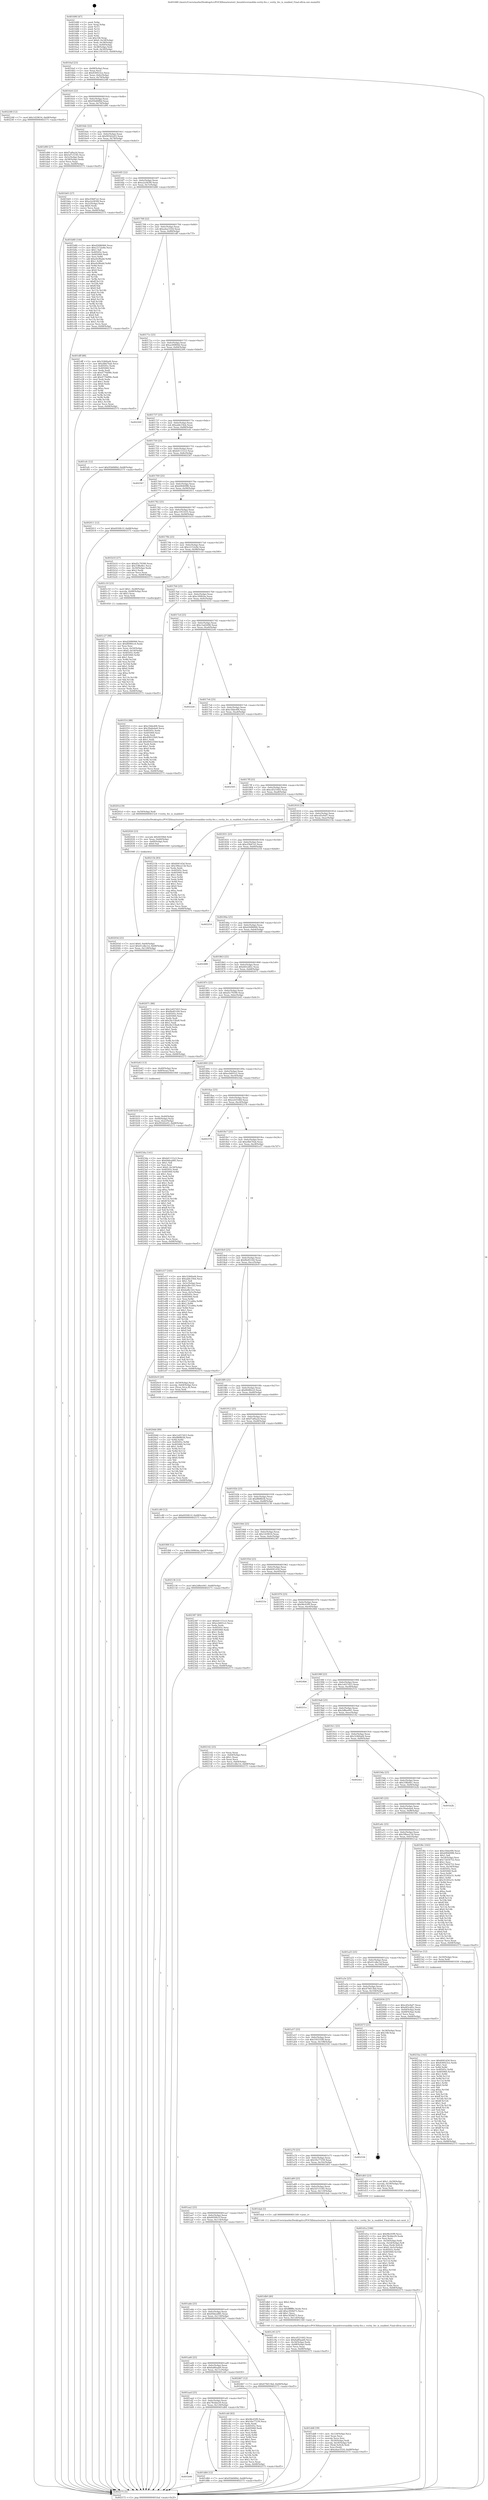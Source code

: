 digraph "0x401680" {
  label = "0x401680 (/mnt/c/Users/mathe/Desktop/tcc/POCII/binaries/extr_linuxdriversmddm-verity-fec.c_verity_fec_is_enabled_Final-ollvm.out::main(0))"
  labelloc = "t"
  node[shape=record]

  Entry [label="",width=0.3,height=0.3,shape=circle,fillcolor=black,style=filled]
  "0x4016af" [label="{
     0x4016af [23]\l
     | [instrs]\l
     &nbsp;&nbsp;0x4016af \<+3\>: mov -0x68(%rbp),%eax\l
     &nbsp;&nbsp;0x4016b2 \<+2\>: mov %eax,%ecx\l
     &nbsp;&nbsp;0x4016b4 \<+6\>: sub $0x830023ce,%ecx\l
     &nbsp;&nbsp;0x4016ba \<+3\>: mov %eax,-0x6c(%rbp)\l
     &nbsp;&nbsp;0x4016bd \<+3\>: mov %ecx,-0x70(%rbp)\l
     &nbsp;&nbsp;0x4016c0 \<+6\>: je 0000000000402248 \<main+0xbc8\>\l
  }"]
  "0x402248" [label="{
     0x402248 [12]\l
     | [instrs]\l
     &nbsp;&nbsp;0x402248 \<+7\>: movl $0x1429616,-0x68(%rbp)\l
     &nbsp;&nbsp;0x40224f \<+5\>: jmp 0000000000402575 \<main+0xef5\>\l
  }"]
  "0x4016c6" [label="{
     0x4016c6 [22]\l
     | [instrs]\l
     &nbsp;&nbsp;0x4016c6 \<+5\>: jmp 00000000004016cb \<main+0x4b\>\l
     &nbsp;&nbsp;0x4016cb \<+3\>: mov -0x6c(%rbp),%eax\l
     &nbsp;&nbsp;0x4016ce \<+5\>: sub $0x95b84f6d,%eax\l
     &nbsp;&nbsp;0x4016d3 \<+3\>: mov %eax,-0x74(%rbp)\l
     &nbsp;&nbsp;0x4016d6 \<+6\>: je 0000000000401d90 \<main+0x710\>\l
  }"]
  Exit [label="",width=0.3,height=0.3,shape=circle,fillcolor=black,style=filled,peripheries=2]
  "0x401d90" [label="{
     0x401d90 [27]\l
     | [instrs]\l
     &nbsp;&nbsp;0x401d90 \<+5\>: mov $0xf7af0a2d,%eax\l
     &nbsp;&nbsp;0x401d95 \<+5\>: mov $0x5d7c5185,%ecx\l
     &nbsp;&nbsp;0x401d9a \<+3\>: mov -0x5c(%rbp),%edx\l
     &nbsp;&nbsp;0x401d9d \<+3\>: cmp -0x58(%rbp),%edx\l
     &nbsp;&nbsp;0x401da0 \<+3\>: cmovl %ecx,%eax\l
     &nbsp;&nbsp;0x401da3 \<+3\>: mov %eax,-0x68(%rbp)\l
     &nbsp;&nbsp;0x401da6 \<+5\>: jmp 0000000000402575 \<main+0xef5\>\l
  }"]
  "0x4016dc" [label="{
     0x4016dc [22]\l
     | [instrs]\l
     &nbsp;&nbsp;0x4016dc \<+5\>: jmp 00000000004016e1 \<main+0x61\>\l
     &nbsp;&nbsp;0x4016e1 \<+3\>: mov -0x6c(%rbp),%eax\l
     &nbsp;&nbsp;0x4016e4 \<+5\>: sub $0x993d2e03,%eax\l
     &nbsp;&nbsp;0x4016e9 \<+3\>: mov %eax,-0x78(%rbp)\l
     &nbsp;&nbsp;0x4016ec \<+6\>: je 0000000000401b65 \<main+0x4e5\>\l
  }"]
  "0x4021ba" [label="{
     0x4021ba [142]\l
     | [instrs]\l
     &nbsp;&nbsp;0x4021ba \<+5\>: mov $0x6041d3d,%ecx\l
     &nbsp;&nbsp;0x4021bf \<+5\>: mov $0x830023ce,%edx\l
     &nbsp;&nbsp;0x4021c4 \<+3\>: mov $0x1,%sil\l
     &nbsp;&nbsp;0x4021c7 \<+3\>: xor %r8d,%r8d\l
     &nbsp;&nbsp;0x4021ca \<+8\>: mov 0x40505c,%r9d\l
     &nbsp;&nbsp;0x4021d2 \<+8\>: mov 0x405060,%r10d\l
     &nbsp;&nbsp;0x4021da \<+4\>: sub $0x1,%r8d\l
     &nbsp;&nbsp;0x4021de \<+3\>: mov %r9d,%r11d\l
     &nbsp;&nbsp;0x4021e1 \<+3\>: add %r8d,%r11d\l
     &nbsp;&nbsp;0x4021e4 \<+4\>: imul %r11d,%r9d\l
     &nbsp;&nbsp;0x4021e8 \<+4\>: and $0x1,%r9d\l
     &nbsp;&nbsp;0x4021ec \<+4\>: cmp $0x0,%r9d\l
     &nbsp;&nbsp;0x4021f0 \<+3\>: sete %bl\l
     &nbsp;&nbsp;0x4021f3 \<+4\>: cmp $0xa,%r10d\l
     &nbsp;&nbsp;0x4021f7 \<+4\>: setl %r14b\l
     &nbsp;&nbsp;0x4021fb \<+3\>: mov %bl,%r15b\l
     &nbsp;&nbsp;0x4021fe \<+4\>: xor $0xff,%r15b\l
     &nbsp;&nbsp;0x402202 \<+3\>: mov %r14b,%r12b\l
     &nbsp;&nbsp;0x402205 \<+4\>: xor $0xff,%r12b\l
     &nbsp;&nbsp;0x402209 \<+4\>: xor $0x1,%sil\l
     &nbsp;&nbsp;0x40220d \<+3\>: mov %r15b,%r13b\l
     &nbsp;&nbsp;0x402210 \<+4\>: and $0xff,%r13b\l
     &nbsp;&nbsp;0x402214 \<+3\>: and %sil,%bl\l
     &nbsp;&nbsp;0x402217 \<+3\>: mov %r12b,%al\l
     &nbsp;&nbsp;0x40221a \<+2\>: and $0xff,%al\l
     &nbsp;&nbsp;0x40221c \<+3\>: and %sil,%r14b\l
     &nbsp;&nbsp;0x40221f \<+3\>: or %bl,%r13b\l
     &nbsp;&nbsp;0x402222 \<+3\>: or %r14b,%al\l
     &nbsp;&nbsp;0x402225 \<+3\>: xor %al,%r13b\l
     &nbsp;&nbsp;0x402228 \<+3\>: or %r12b,%r15b\l
     &nbsp;&nbsp;0x40222b \<+4\>: xor $0xff,%r15b\l
     &nbsp;&nbsp;0x40222f \<+4\>: or $0x1,%sil\l
     &nbsp;&nbsp;0x402233 \<+3\>: and %sil,%r15b\l
     &nbsp;&nbsp;0x402236 \<+3\>: or %r15b,%r13b\l
     &nbsp;&nbsp;0x402239 \<+4\>: test $0x1,%r13b\l
     &nbsp;&nbsp;0x40223d \<+3\>: cmovne %edx,%ecx\l
     &nbsp;&nbsp;0x402240 \<+3\>: mov %ecx,-0x68(%rbp)\l
     &nbsp;&nbsp;0x402243 \<+5\>: jmp 0000000000402575 \<main+0xef5\>\l
  }"]
  "0x401b65" [label="{
     0x401b65 [27]\l
     | [instrs]\l
     &nbsp;&nbsp;0x401b65 \<+5\>: mov $0xcf3b87a5,%eax\l
     &nbsp;&nbsp;0x401b6a \<+5\>: mov $0xa2a583f4,%ecx\l
     &nbsp;&nbsp;0x401b6f \<+3\>: mov -0x2c(%rbp),%edx\l
     &nbsp;&nbsp;0x401b72 \<+3\>: cmp $0x0,%edx\l
     &nbsp;&nbsp;0x401b75 \<+3\>: cmove %ecx,%eax\l
     &nbsp;&nbsp;0x401b78 \<+3\>: mov %eax,-0x68(%rbp)\l
     &nbsp;&nbsp;0x401b7b \<+5\>: jmp 0000000000402575 \<main+0xef5\>\l
  }"]
  "0x4016f2" [label="{
     0x4016f2 [22]\l
     | [instrs]\l
     &nbsp;&nbsp;0x4016f2 \<+5\>: jmp 00000000004016f7 \<main+0x77\>\l
     &nbsp;&nbsp;0x4016f7 \<+3\>: mov -0x6c(%rbp),%eax\l
     &nbsp;&nbsp;0x4016fa \<+5\>: sub $0xa2a583f4,%eax\l
     &nbsp;&nbsp;0x4016ff \<+3\>: mov %eax,-0x7c(%rbp)\l
     &nbsp;&nbsp;0x401702 \<+6\>: je 0000000000401b80 \<main+0x500\>\l
  }"]
  "0x4020dd" [label="{
     0x4020dd [89]\l
     | [instrs]\l
     &nbsp;&nbsp;0x4020dd \<+5\>: mov $0x1e657d23,%edx\l
     &nbsp;&nbsp;0x4020e2 \<+5\>: mov $0xf86ffd3b,%esi\l
     &nbsp;&nbsp;0x4020e7 \<+3\>: xor %r8d,%r8d\l
     &nbsp;&nbsp;0x4020ea \<+8\>: mov 0x40505c,%r9d\l
     &nbsp;&nbsp;0x4020f2 \<+8\>: mov 0x405060,%r10d\l
     &nbsp;&nbsp;0x4020fa \<+4\>: sub $0x1,%r8d\l
     &nbsp;&nbsp;0x4020fe \<+3\>: mov %r9d,%r11d\l
     &nbsp;&nbsp;0x402101 \<+3\>: add %r8d,%r11d\l
     &nbsp;&nbsp;0x402104 \<+4\>: imul %r11d,%r9d\l
     &nbsp;&nbsp;0x402108 \<+4\>: and $0x1,%r9d\l
     &nbsp;&nbsp;0x40210c \<+4\>: cmp $0x0,%r9d\l
     &nbsp;&nbsp;0x402110 \<+3\>: sete %bl\l
     &nbsp;&nbsp;0x402113 \<+4\>: cmp $0xa,%r10d\l
     &nbsp;&nbsp;0x402117 \<+4\>: setl %r14b\l
     &nbsp;&nbsp;0x40211b \<+3\>: mov %bl,%r15b\l
     &nbsp;&nbsp;0x40211e \<+3\>: and %r14b,%r15b\l
     &nbsp;&nbsp;0x402121 \<+3\>: xor %r14b,%bl\l
     &nbsp;&nbsp;0x402124 \<+3\>: or %bl,%r15b\l
     &nbsp;&nbsp;0x402127 \<+4\>: test $0x1,%r15b\l
     &nbsp;&nbsp;0x40212b \<+3\>: cmovne %esi,%edx\l
     &nbsp;&nbsp;0x40212e \<+3\>: mov %edx,-0x68(%rbp)\l
     &nbsp;&nbsp;0x402131 \<+5\>: jmp 0000000000402575 \<main+0xef5\>\l
  }"]
  "0x401b80" [label="{
     0x401b80 [144]\l
     | [instrs]\l
     &nbsp;&nbsp;0x401b80 \<+5\>: mov $0xd2686066,%eax\l
     &nbsp;&nbsp;0x401b85 \<+5\>: mov $0xc2152e8e,%ecx\l
     &nbsp;&nbsp;0x401b8a \<+2\>: mov $0x1,%dl\l
     &nbsp;&nbsp;0x401b8c \<+7\>: mov 0x40505c,%esi\l
     &nbsp;&nbsp;0x401b93 \<+7\>: mov 0x405060,%edi\l
     &nbsp;&nbsp;0x401b9a \<+3\>: mov %esi,%r8d\l
     &nbsp;&nbsp;0x401b9d \<+7\>: add $0xe0cf8add,%r8d\l
     &nbsp;&nbsp;0x401ba4 \<+4\>: sub $0x1,%r8d\l
     &nbsp;&nbsp;0x401ba8 \<+7\>: sub $0xe0cf8add,%r8d\l
     &nbsp;&nbsp;0x401baf \<+4\>: imul %r8d,%esi\l
     &nbsp;&nbsp;0x401bb3 \<+3\>: and $0x1,%esi\l
     &nbsp;&nbsp;0x401bb6 \<+3\>: cmp $0x0,%esi\l
     &nbsp;&nbsp;0x401bb9 \<+4\>: sete %r9b\l
     &nbsp;&nbsp;0x401bbd \<+3\>: cmp $0xa,%edi\l
     &nbsp;&nbsp;0x401bc0 \<+4\>: setl %r10b\l
     &nbsp;&nbsp;0x401bc4 \<+3\>: mov %r9b,%r11b\l
     &nbsp;&nbsp;0x401bc7 \<+4\>: xor $0xff,%r11b\l
     &nbsp;&nbsp;0x401bcb \<+3\>: mov %r10b,%bl\l
     &nbsp;&nbsp;0x401bce \<+3\>: xor $0xff,%bl\l
     &nbsp;&nbsp;0x401bd1 \<+3\>: xor $0x0,%dl\l
     &nbsp;&nbsp;0x401bd4 \<+3\>: mov %r11b,%r14b\l
     &nbsp;&nbsp;0x401bd7 \<+4\>: and $0x0,%r14b\l
     &nbsp;&nbsp;0x401bdb \<+3\>: and %dl,%r9b\l
     &nbsp;&nbsp;0x401bde \<+3\>: mov %bl,%r15b\l
     &nbsp;&nbsp;0x401be1 \<+4\>: and $0x0,%r15b\l
     &nbsp;&nbsp;0x401be5 \<+3\>: and %dl,%r10b\l
     &nbsp;&nbsp;0x401be8 \<+3\>: or %r9b,%r14b\l
     &nbsp;&nbsp;0x401beb \<+3\>: or %r10b,%r15b\l
     &nbsp;&nbsp;0x401bee \<+3\>: xor %r15b,%r14b\l
     &nbsp;&nbsp;0x401bf1 \<+3\>: or %bl,%r11b\l
     &nbsp;&nbsp;0x401bf4 \<+4\>: xor $0xff,%r11b\l
     &nbsp;&nbsp;0x401bf8 \<+3\>: or $0x0,%dl\l
     &nbsp;&nbsp;0x401bfb \<+3\>: and %dl,%r11b\l
     &nbsp;&nbsp;0x401bfe \<+3\>: or %r11b,%r14b\l
     &nbsp;&nbsp;0x401c01 \<+4\>: test $0x1,%r14b\l
     &nbsp;&nbsp;0x401c05 \<+3\>: cmovne %ecx,%eax\l
     &nbsp;&nbsp;0x401c08 \<+3\>: mov %eax,-0x68(%rbp)\l
     &nbsp;&nbsp;0x401c0b \<+5\>: jmp 0000000000402575 \<main+0xef5\>\l
  }"]
  "0x401708" [label="{
     0x401708 [22]\l
     | [instrs]\l
     &nbsp;&nbsp;0x401708 \<+5\>: jmp 000000000040170d \<main+0x8d\>\l
     &nbsp;&nbsp;0x40170d \<+3\>: mov -0x6c(%rbp),%eax\l
     &nbsp;&nbsp;0x401710 \<+5\>: sub $0xa4ae3324,%eax\l
     &nbsp;&nbsp;0x401715 \<+3\>: mov %eax,-0x80(%rbp)\l
     &nbsp;&nbsp;0x401718 \<+6\>: je 0000000000401dff \<main+0x77f\>\l
  }"]
  "0x40203d" [label="{
     0x40203d [25]\l
     | [instrs]\l
     &nbsp;&nbsp;0x40203d \<+7\>: movl $0x0,-0x64(%rbp)\l
     &nbsp;&nbsp;0x402044 \<+7\>: movl $0x41cdbc1d,-0x68(%rbp)\l
     &nbsp;&nbsp;0x40204b \<+6\>: mov %eax,-0x128(%rbp)\l
     &nbsp;&nbsp;0x402051 \<+5\>: jmp 0000000000402575 \<main+0xef5\>\l
  }"]
  "0x401dff" [label="{
     0x401dff [88]\l
     | [instrs]\l
     &nbsp;&nbsp;0x401dff \<+5\>: mov $0x3246fad4,%eax\l
     &nbsp;&nbsp;0x401e04 \<+5\>: mov $0xefbb70ab,%ecx\l
     &nbsp;&nbsp;0x401e09 \<+7\>: mov 0x40505c,%edx\l
     &nbsp;&nbsp;0x401e10 \<+7\>: mov 0x405060,%esi\l
     &nbsp;&nbsp;0x401e17 \<+2\>: mov %edx,%edi\l
     &nbsp;&nbsp;0x401e19 \<+6\>: sub $0x4770d98c,%edi\l
     &nbsp;&nbsp;0x401e1f \<+3\>: sub $0x1,%edi\l
     &nbsp;&nbsp;0x401e22 \<+6\>: add $0x4770d98c,%edi\l
     &nbsp;&nbsp;0x401e28 \<+3\>: imul %edi,%edx\l
     &nbsp;&nbsp;0x401e2b \<+3\>: and $0x1,%edx\l
     &nbsp;&nbsp;0x401e2e \<+3\>: cmp $0x0,%edx\l
     &nbsp;&nbsp;0x401e31 \<+4\>: sete %r8b\l
     &nbsp;&nbsp;0x401e35 \<+3\>: cmp $0xa,%esi\l
     &nbsp;&nbsp;0x401e38 \<+4\>: setl %r9b\l
     &nbsp;&nbsp;0x401e3c \<+3\>: mov %r8b,%r10b\l
     &nbsp;&nbsp;0x401e3f \<+3\>: and %r9b,%r10b\l
     &nbsp;&nbsp;0x401e42 \<+3\>: xor %r9b,%r8b\l
     &nbsp;&nbsp;0x401e45 \<+3\>: or %r8b,%r10b\l
     &nbsp;&nbsp;0x401e48 \<+4\>: test $0x1,%r10b\l
     &nbsp;&nbsp;0x401e4c \<+3\>: cmovne %ecx,%eax\l
     &nbsp;&nbsp;0x401e4f \<+3\>: mov %eax,-0x68(%rbp)\l
     &nbsp;&nbsp;0x401e52 \<+5\>: jmp 0000000000402575 \<main+0xef5\>\l
  }"]
  "0x40171e" [label="{
     0x40171e [25]\l
     | [instrs]\l
     &nbsp;&nbsp;0x40171e \<+5\>: jmp 0000000000401723 \<main+0xa3\>\l
     &nbsp;&nbsp;0x401723 \<+3\>: mov -0x6c(%rbp),%eax\l
     &nbsp;&nbsp;0x401726 \<+5\>: sub $0xac00804d,%eax\l
     &nbsp;&nbsp;0x40172b \<+6\>: mov %eax,-0x84(%rbp)\l
     &nbsp;&nbsp;0x401731 \<+6\>: je 0000000000402260 \<main+0xbe0\>\l
  }"]
  "0x402026" [label="{
     0x402026 [23]\l
     | [instrs]\l
     &nbsp;&nbsp;0x402026 \<+10\>: movabs $0x4030b6,%rdi\l
     &nbsp;&nbsp;0x402030 \<+3\>: mov %eax,-0x60(%rbp)\l
     &nbsp;&nbsp;0x402033 \<+3\>: mov -0x60(%rbp),%esi\l
     &nbsp;&nbsp;0x402036 \<+2\>: mov $0x0,%al\l
     &nbsp;&nbsp;0x402038 \<+5\>: call 0000000000401040 \<printf@plt\>\l
     | [calls]\l
     &nbsp;&nbsp;0x401040 \{1\} (unknown)\l
  }"]
  "0x402260" [label="{
     0x402260\l
  }", style=dashed]
  "0x401737" [label="{
     0x401737 [25]\l
     | [instrs]\l
     &nbsp;&nbsp;0x401737 \<+5\>: jmp 000000000040173c \<main+0xbc\>\l
     &nbsp;&nbsp;0x40173c \<+3\>: mov -0x6c(%rbp),%eax\l
     &nbsp;&nbsp;0x40173f \<+5\>: sub $0xaddc19eb,%eax\l
     &nbsp;&nbsp;0x401744 \<+6\>: mov %eax,-0x88(%rbp)\l
     &nbsp;&nbsp;0x40174a \<+6\>: je 0000000000401efc \<main+0x87c\>\l
  }"]
  "0x401dd8" [label="{
     0x401dd8 [39]\l
     | [instrs]\l
     &nbsp;&nbsp;0x401dd8 \<+6\>: mov -0x124(%rbp),%ecx\l
     &nbsp;&nbsp;0x401dde \<+3\>: imul %eax,%ecx\l
     &nbsp;&nbsp;0x401de1 \<+3\>: movslq %ecx,%rsi\l
     &nbsp;&nbsp;0x401de4 \<+4\>: mov -0x50(%rbp),%rdi\l
     &nbsp;&nbsp;0x401de8 \<+4\>: movslq -0x54(%rbp),%r8\l
     &nbsp;&nbsp;0x401dec \<+4\>: mov (%rdi,%r8,8),%rdi\l
     &nbsp;&nbsp;0x401df0 \<+3\>: mov %rsi,(%rdi)\l
     &nbsp;&nbsp;0x401df3 \<+7\>: movl $0xa4ae3324,-0x68(%rbp)\l
     &nbsp;&nbsp;0x401dfa \<+5\>: jmp 0000000000402575 \<main+0xef5\>\l
  }"]
  "0x401efc" [label="{
     0x401efc [12]\l
     | [instrs]\l
     &nbsp;&nbsp;0x401efc \<+7\>: movl $0x95b84f6d,-0x68(%rbp)\l
     &nbsp;&nbsp;0x401f03 \<+5\>: jmp 0000000000402575 \<main+0xef5\>\l
  }"]
  "0x401750" [label="{
     0x401750 [25]\l
     | [instrs]\l
     &nbsp;&nbsp;0x401750 \<+5\>: jmp 0000000000401755 \<main+0xd5\>\l
     &nbsp;&nbsp;0x401755 \<+3\>: mov -0x6c(%rbp),%eax\l
     &nbsp;&nbsp;0x401758 \<+5\>: sub $0xb41151e3,%eax\l
     &nbsp;&nbsp;0x40175d \<+6\>: mov %eax,-0x8c(%rbp)\l
     &nbsp;&nbsp;0x401763 \<+6\>: je 0000000000402567 \<main+0xee7\>\l
  }"]
  "0x401db0" [label="{
     0x401db0 [40]\l
     | [instrs]\l
     &nbsp;&nbsp;0x401db0 \<+5\>: mov $0x2,%ecx\l
     &nbsp;&nbsp;0x401db5 \<+1\>: cltd\l
     &nbsp;&nbsp;0x401db6 \<+2\>: idiv %ecx\l
     &nbsp;&nbsp;0x401db8 \<+6\>: imul $0xfffffffe,%edx,%ecx\l
     &nbsp;&nbsp;0x401dbe \<+6\>: add $0xe3f28d75,%ecx\l
     &nbsp;&nbsp;0x401dc4 \<+3\>: add $0x1,%ecx\l
     &nbsp;&nbsp;0x401dc7 \<+6\>: sub $0xe3f28d75,%ecx\l
     &nbsp;&nbsp;0x401dcd \<+6\>: mov %ecx,-0x124(%rbp)\l
     &nbsp;&nbsp;0x401dd3 \<+5\>: call 0000000000401160 \<next_i\>\l
     | [calls]\l
     &nbsp;&nbsp;0x401160 \{1\} (/mnt/c/Users/mathe/Desktop/tcc/POCII/binaries/extr_linuxdriversmddm-verity-fec.c_verity_fec_is_enabled_Final-ollvm.out::next_i)\l
  }"]
  "0x402567" [label="{
     0x402567\l
  }", style=dashed]
  "0x401769" [label="{
     0x401769 [25]\l
     | [instrs]\l
     &nbsp;&nbsp;0x401769 \<+5\>: jmp 000000000040176e \<main+0xee\>\l
     &nbsp;&nbsp;0x40176e \<+3\>: mov -0x6c(%rbp),%eax\l
     &nbsp;&nbsp;0x401771 \<+5\>: sub $0xb90409f6,%eax\l
     &nbsp;&nbsp;0x401776 \<+6\>: mov %eax,-0x90(%rbp)\l
     &nbsp;&nbsp;0x40177c \<+6\>: je 0000000000402011 \<main+0x991\>\l
  }"]
  "0x401b06" [label="{
     0x401b06\l
  }", style=dashed]
  "0x402011" [label="{
     0x402011 [12]\l
     | [instrs]\l
     &nbsp;&nbsp;0x402011 \<+7\>: movl $0x6930fc1f,-0x68(%rbp)\l
     &nbsp;&nbsp;0x402018 \<+5\>: jmp 0000000000402575 \<main+0xef5\>\l
  }"]
  "0x401782" [label="{
     0x401782 [25]\l
     | [instrs]\l
     &nbsp;&nbsp;0x401782 \<+5\>: jmp 0000000000401787 \<main+0x107\>\l
     &nbsp;&nbsp;0x401787 \<+3\>: mov -0x6c(%rbp),%eax\l
     &nbsp;&nbsp;0x40178a \<+5\>: sub $0xc1951635,%eax\l
     &nbsp;&nbsp;0x40178f \<+6\>: mov %eax,-0x94(%rbp)\l
     &nbsp;&nbsp;0x401795 \<+6\>: je 0000000000401b10 \<main+0x490\>\l
  }"]
  "0x401d84" [label="{
     0x401d84 [12]\l
     | [instrs]\l
     &nbsp;&nbsp;0x401d84 \<+7\>: movl $0x95b84f6d,-0x68(%rbp)\l
     &nbsp;&nbsp;0x401d8b \<+5\>: jmp 0000000000402575 \<main+0xef5\>\l
  }"]
  "0x401b10" [label="{
     0x401b10 [27]\l
     | [instrs]\l
     &nbsp;&nbsp;0x401b10 \<+5\>: mov $0xd5c79390,%eax\l
     &nbsp;&nbsp;0x401b15 \<+5\>: mov $0x33ffa0b1,%ecx\l
     &nbsp;&nbsp;0x401b1a \<+3\>: mov -0x30(%rbp),%edx\l
     &nbsp;&nbsp;0x401b1d \<+3\>: cmp $0x2,%edx\l
     &nbsp;&nbsp;0x401b20 \<+3\>: cmovne %ecx,%eax\l
     &nbsp;&nbsp;0x401b23 \<+3\>: mov %eax,-0x68(%rbp)\l
     &nbsp;&nbsp;0x401b26 \<+5\>: jmp 0000000000402575 \<main+0xef5\>\l
  }"]
  "0x40179b" [label="{
     0x40179b [25]\l
     | [instrs]\l
     &nbsp;&nbsp;0x40179b \<+5\>: jmp 00000000004017a0 \<main+0x120\>\l
     &nbsp;&nbsp;0x4017a0 \<+3\>: mov -0x6c(%rbp),%eax\l
     &nbsp;&nbsp;0x4017a3 \<+5\>: sub $0xc2152e8e,%eax\l
     &nbsp;&nbsp;0x4017a8 \<+6\>: mov %eax,-0x98(%rbp)\l
     &nbsp;&nbsp;0x4017ae \<+6\>: je 0000000000401c10 \<main+0x590\>\l
  }"]
  "0x402575" [label="{
     0x402575 [5]\l
     | [instrs]\l
     &nbsp;&nbsp;0x402575 \<+5\>: jmp 00000000004016af \<main+0x2f\>\l
  }"]
  "0x401680" [label="{
     0x401680 [47]\l
     | [instrs]\l
     &nbsp;&nbsp;0x401680 \<+1\>: push %rbp\l
     &nbsp;&nbsp;0x401681 \<+3\>: mov %rsp,%rbp\l
     &nbsp;&nbsp;0x401684 \<+2\>: push %r15\l
     &nbsp;&nbsp;0x401686 \<+2\>: push %r14\l
     &nbsp;&nbsp;0x401688 \<+2\>: push %r13\l
     &nbsp;&nbsp;0x40168a \<+2\>: push %r12\l
     &nbsp;&nbsp;0x40168c \<+1\>: push %rbx\l
     &nbsp;&nbsp;0x40168d \<+7\>: sub $0x108,%rsp\l
     &nbsp;&nbsp;0x401694 \<+7\>: movl $0x0,-0x34(%rbp)\l
     &nbsp;&nbsp;0x40169b \<+3\>: mov %edi,-0x38(%rbp)\l
     &nbsp;&nbsp;0x40169e \<+4\>: mov %rsi,-0x40(%rbp)\l
     &nbsp;&nbsp;0x4016a2 \<+3\>: mov -0x38(%rbp),%edi\l
     &nbsp;&nbsp;0x4016a5 \<+3\>: mov %edi,-0x30(%rbp)\l
     &nbsp;&nbsp;0x4016a8 \<+7\>: movl $0xc1951635,-0x68(%rbp)\l
  }"]
  "0x401d1a" [label="{
     0x401d1a [106]\l
     | [instrs]\l
     &nbsp;&nbsp;0x401d1a \<+5\>: mov $0x96c03f9,%ecx\l
     &nbsp;&nbsp;0x401d1f \<+5\>: mov $0x78cbbe29,%edx\l
     &nbsp;&nbsp;0x401d24 \<+2\>: xor %esi,%esi\l
     &nbsp;&nbsp;0x401d26 \<+4\>: mov -0x50(%rbp),%rdi\l
     &nbsp;&nbsp;0x401d2a \<+4\>: movslq -0x54(%rbp),%r8\l
     &nbsp;&nbsp;0x401d2e \<+4\>: mov %rax,(%rdi,%r8,8)\l
     &nbsp;&nbsp;0x401d32 \<+7\>: movl $0x0,-0x5c(%rbp)\l
     &nbsp;&nbsp;0x401d39 \<+8\>: mov 0x40505c,%r9d\l
     &nbsp;&nbsp;0x401d41 \<+8\>: mov 0x405060,%r10d\l
     &nbsp;&nbsp;0x401d49 \<+3\>: sub $0x1,%esi\l
     &nbsp;&nbsp;0x401d4c \<+3\>: mov %r9d,%r11d\l
     &nbsp;&nbsp;0x401d4f \<+3\>: add %esi,%r11d\l
     &nbsp;&nbsp;0x401d52 \<+4\>: imul %r11d,%r9d\l
     &nbsp;&nbsp;0x401d56 \<+4\>: and $0x1,%r9d\l
     &nbsp;&nbsp;0x401d5a \<+4\>: cmp $0x0,%r9d\l
     &nbsp;&nbsp;0x401d5e \<+3\>: sete %bl\l
     &nbsp;&nbsp;0x401d61 \<+4\>: cmp $0xa,%r10d\l
     &nbsp;&nbsp;0x401d65 \<+4\>: setl %r14b\l
     &nbsp;&nbsp;0x401d69 \<+3\>: mov %bl,%r15b\l
     &nbsp;&nbsp;0x401d6c \<+3\>: and %r14b,%r15b\l
     &nbsp;&nbsp;0x401d6f \<+3\>: xor %r14b,%bl\l
     &nbsp;&nbsp;0x401d72 \<+3\>: or %bl,%r15b\l
     &nbsp;&nbsp;0x401d75 \<+4\>: test $0x1,%r15b\l
     &nbsp;&nbsp;0x401d79 \<+3\>: cmovne %edx,%ecx\l
     &nbsp;&nbsp;0x401d7c \<+3\>: mov %ecx,-0x68(%rbp)\l
     &nbsp;&nbsp;0x401d7f \<+5\>: jmp 0000000000402575 \<main+0xef5\>\l
  }"]
  "0x401c10" [label="{
     0x401c10 [23]\l
     | [instrs]\l
     &nbsp;&nbsp;0x401c10 \<+7\>: movl $0x1,-0x48(%rbp)\l
     &nbsp;&nbsp;0x401c17 \<+4\>: movslq -0x48(%rbp),%rax\l
     &nbsp;&nbsp;0x401c1b \<+4\>: shl $0x3,%rax\l
     &nbsp;&nbsp;0x401c1f \<+3\>: mov %rax,%rdi\l
     &nbsp;&nbsp;0x401c22 \<+5\>: call 0000000000401050 \<malloc@plt\>\l
     | [calls]\l
     &nbsp;&nbsp;0x401050 \{1\} (unknown)\l
  }"]
  "0x4017b4" [label="{
     0x4017b4 [25]\l
     | [instrs]\l
     &nbsp;&nbsp;0x4017b4 \<+5\>: jmp 00000000004017b9 \<main+0x139\>\l
     &nbsp;&nbsp;0x4017b9 \<+3\>: mov -0x6c(%rbp),%eax\l
     &nbsp;&nbsp;0x4017bc \<+5\>: sub $0xc309fcba,%eax\l
     &nbsp;&nbsp;0x4017c1 \<+6\>: mov %eax,-0x9c(%rbp)\l
     &nbsp;&nbsp;0x4017c7 \<+6\>: je 0000000000401f14 \<main+0x894\>\l
  }"]
  "0x401aed" [label="{
     0x401aed [25]\l
     | [instrs]\l
     &nbsp;&nbsp;0x401aed \<+5\>: jmp 0000000000401af2 \<main+0x472\>\l
     &nbsp;&nbsp;0x401af2 \<+3\>: mov -0x6c(%rbp),%eax\l
     &nbsp;&nbsp;0x401af5 \<+5\>: sub $0x78cbbe29,%eax\l
     &nbsp;&nbsp;0x401afa \<+6\>: mov %eax,-0x120(%rbp)\l
     &nbsp;&nbsp;0x401b00 \<+6\>: je 0000000000401d84 \<main+0x704\>\l
  }"]
  "0x401f14" [label="{
     0x401f14 [88]\l
     | [instrs]\l
     &nbsp;&nbsp;0x401f14 \<+5\>: mov $0xc5bbe4f4,%eax\l
     &nbsp;&nbsp;0x401f19 \<+5\>: mov $0x39a6ebe6,%ecx\l
     &nbsp;&nbsp;0x401f1e \<+7\>: mov 0x40505c,%edx\l
     &nbsp;&nbsp;0x401f25 \<+7\>: mov 0x405060,%esi\l
     &nbsp;&nbsp;0x401f2c \<+2\>: mov %edx,%edi\l
     &nbsp;&nbsp;0x401f2e \<+6\>: sub $0x494225b9,%edi\l
     &nbsp;&nbsp;0x401f34 \<+3\>: sub $0x1,%edi\l
     &nbsp;&nbsp;0x401f37 \<+6\>: add $0x494225b9,%edi\l
     &nbsp;&nbsp;0x401f3d \<+3\>: imul %edi,%edx\l
     &nbsp;&nbsp;0x401f40 \<+3\>: and $0x1,%edx\l
     &nbsp;&nbsp;0x401f43 \<+3\>: cmp $0x0,%edx\l
     &nbsp;&nbsp;0x401f46 \<+4\>: sete %r8b\l
     &nbsp;&nbsp;0x401f4a \<+3\>: cmp $0xa,%esi\l
     &nbsp;&nbsp;0x401f4d \<+4\>: setl %r9b\l
     &nbsp;&nbsp;0x401f51 \<+3\>: mov %r8b,%r10b\l
     &nbsp;&nbsp;0x401f54 \<+3\>: and %r9b,%r10b\l
     &nbsp;&nbsp;0x401f57 \<+3\>: xor %r9b,%r8b\l
     &nbsp;&nbsp;0x401f5a \<+3\>: or %r8b,%r10b\l
     &nbsp;&nbsp;0x401f5d \<+4\>: test $0x1,%r10b\l
     &nbsp;&nbsp;0x401f61 \<+3\>: cmovne %ecx,%eax\l
     &nbsp;&nbsp;0x401f64 \<+3\>: mov %eax,-0x68(%rbp)\l
     &nbsp;&nbsp;0x401f67 \<+5\>: jmp 0000000000402575 \<main+0xef5\>\l
  }"]
  "0x4017cd" [label="{
     0x4017cd [25]\l
     | [instrs]\l
     &nbsp;&nbsp;0x4017cd \<+5\>: jmp 00000000004017d2 \<main+0x152\>\l
     &nbsp;&nbsp;0x4017d2 \<+3\>: mov -0x6c(%rbp),%eax\l
     &nbsp;&nbsp;0x4017d5 \<+5\>: sub $0xc5ad2696,%eax\l
     &nbsp;&nbsp;0x4017da \<+6\>: mov %eax,-0xa0(%rbp)\l
     &nbsp;&nbsp;0x4017e0 \<+6\>: je 00000000004022e6 \<main+0xc66\>\l
  }"]
  "0x401cb0" [label="{
     0x401cb0 [83]\l
     | [instrs]\l
     &nbsp;&nbsp;0x401cb0 \<+5\>: mov $0x96c03f9,%eax\l
     &nbsp;&nbsp;0x401cb5 \<+5\>: mov $0x59a77239,%ecx\l
     &nbsp;&nbsp;0x401cba \<+2\>: xor %edx,%edx\l
     &nbsp;&nbsp;0x401cbc \<+7\>: mov 0x40505c,%esi\l
     &nbsp;&nbsp;0x401cc3 \<+7\>: mov 0x405060,%edi\l
     &nbsp;&nbsp;0x401cca \<+3\>: sub $0x1,%edx\l
     &nbsp;&nbsp;0x401ccd \<+3\>: mov %esi,%r8d\l
     &nbsp;&nbsp;0x401cd0 \<+3\>: add %edx,%r8d\l
     &nbsp;&nbsp;0x401cd3 \<+4\>: imul %r8d,%esi\l
     &nbsp;&nbsp;0x401cd7 \<+3\>: and $0x1,%esi\l
     &nbsp;&nbsp;0x401cda \<+3\>: cmp $0x0,%esi\l
     &nbsp;&nbsp;0x401cdd \<+4\>: sete %r9b\l
     &nbsp;&nbsp;0x401ce1 \<+3\>: cmp $0xa,%edi\l
     &nbsp;&nbsp;0x401ce4 \<+4\>: setl %r10b\l
     &nbsp;&nbsp;0x401ce8 \<+3\>: mov %r9b,%r11b\l
     &nbsp;&nbsp;0x401ceb \<+3\>: and %r10b,%r11b\l
     &nbsp;&nbsp;0x401cee \<+3\>: xor %r10b,%r9b\l
     &nbsp;&nbsp;0x401cf1 \<+3\>: or %r9b,%r11b\l
     &nbsp;&nbsp;0x401cf4 \<+4\>: test $0x1,%r11b\l
     &nbsp;&nbsp;0x401cf8 \<+3\>: cmovne %ecx,%eax\l
     &nbsp;&nbsp;0x401cfb \<+3\>: mov %eax,-0x68(%rbp)\l
     &nbsp;&nbsp;0x401cfe \<+5\>: jmp 0000000000402575 \<main+0xef5\>\l
  }"]
  "0x4022e6" [label="{
     0x4022e6\l
  }", style=dashed]
  "0x4017e6" [label="{
     0x4017e6 [25]\l
     | [instrs]\l
     &nbsp;&nbsp;0x4017e6 \<+5\>: jmp 00000000004017eb \<main+0x16b\>\l
     &nbsp;&nbsp;0x4017eb \<+3\>: mov -0x6c(%rbp),%eax\l
     &nbsp;&nbsp;0x4017ee \<+5\>: sub $0xc5bbe4f4,%eax\l
     &nbsp;&nbsp;0x4017f3 \<+6\>: mov %eax,-0xa4(%rbp)\l
     &nbsp;&nbsp;0x4017f9 \<+6\>: je 0000000000402505 \<main+0xe85\>\l
  }"]
  "0x401ad4" [label="{
     0x401ad4 [25]\l
     | [instrs]\l
     &nbsp;&nbsp;0x401ad4 \<+5\>: jmp 0000000000401ad9 \<main+0x459\>\l
     &nbsp;&nbsp;0x401ad9 \<+3\>: mov -0x6c(%rbp),%eax\l
     &nbsp;&nbsp;0x401adc \<+5\>: sub $0x6a80aab0,%eax\l
     &nbsp;&nbsp;0x401ae1 \<+6\>: mov %eax,-0x11c(%rbp)\l
     &nbsp;&nbsp;0x401ae7 \<+6\>: je 0000000000401cb0 \<main+0x630\>\l
  }"]
  "0x402505" [label="{
     0x402505\l
  }", style=dashed]
  "0x4017ff" [label="{
     0x4017ff [25]\l
     | [instrs]\l
     &nbsp;&nbsp;0x4017ff \<+5\>: jmp 0000000000401804 \<main+0x184\>\l
     &nbsp;&nbsp;0x401804 \<+3\>: mov -0x6c(%rbp),%eax\l
     &nbsp;&nbsp;0x401807 \<+5\>: sub $0xcd521602,%eax\l
     &nbsp;&nbsp;0x40180c \<+6\>: mov %eax,-0xa8(%rbp)\l
     &nbsp;&nbsp;0x401812 \<+6\>: je 000000000040201d \<main+0x99d\>\l
  }"]
  "0x402467" [label="{
     0x402467 [12]\l
     | [instrs]\l
     &nbsp;&nbsp;0x402467 \<+7\>: movl $0x479d13bd,-0x68(%rbp)\l
     &nbsp;&nbsp;0x40246e \<+5\>: jmp 0000000000402575 \<main+0xef5\>\l
  }"]
  "0x40201d" [label="{
     0x40201d [9]\l
     | [instrs]\l
     &nbsp;&nbsp;0x40201d \<+4\>: mov -0x50(%rbp),%rdi\l
     &nbsp;&nbsp;0x402021 \<+5\>: call 00000000004015c0 \<verity_fec_is_enabled\>\l
     | [calls]\l
     &nbsp;&nbsp;0x4015c0 \{1\} (/mnt/c/Users/mathe/Desktop/tcc/POCII/binaries/extr_linuxdriversmddm-verity-fec.c_verity_fec_is_enabled_Final-ollvm.out::verity_fec_is_enabled)\l
  }"]
  "0x401818" [label="{
     0x401818 [25]\l
     | [instrs]\l
     &nbsp;&nbsp;0x401818 \<+5\>: jmp 000000000040181d \<main+0x19d\>\l
     &nbsp;&nbsp;0x40181d \<+3\>: mov -0x6c(%rbp),%eax\l
     &nbsp;&nbsp;0x401820 \<+5\>: sub $0xcd5e9af7,%eax\l
     &nbsp;&nbsp;0x401825 \<+6\>: mov %eax,-0xac(%rbp)\l
     &nbsp;&nbsp;0x40182b \<+6\>: je 000000000040215b \<main+0xadb\>\l
  }"]
  "0x401abb" [label="{
     0x401abb [25]\l
     | [instrs]\l
     &nbsp;&nbsp;0x401abb \<+5\>: jmp 0000000000401ac0 \<main+0x440\>\l
     &nbsp;&nbsp;0x401ac0 \<+3\>: mov -0x6c(%rbp),%eax\l
     &nbsp;&nbsp;0x401ac3 \<+5\>: sub $0x69dea085,%eax\l
     &nbsp;&nbsp;0x401ac8 \<+6\>: mov %eax,-0x118(%rbp)\l
     &nbsp;&nbsp;0x401ace \<+6\>: je 0000000000402467 \<main+0xde7\>\l
  }"]
  "0x40215b" [label="{
     0x40215b [83]\l
     | [instrs]\l
     &nbsp;&nbsp;0x40215b \<+5\>: mov $0x6041d3d,%eax\l
     &nbsp;&nbsp;0x402160 \<+5\>: mov $0x39bea13d,%ecx\l
     &nbsp;&nbsp;0x402165 \<+2\>: xor %edx,%edx\l
     &nbsp;&nbsp;0x402167 \<+7\>: mov 0x40505c,%esi\l
     &nbsp;&nbsp;0x40216e \<+7\>: mov 0x405060,%edi\l
     &nbsp;&nbsp;0x402175 \<+3\>: sub $0x1,%edx\l
     &nbsp;&nbsp;0x402178 \<+3\>: mov %esi,%r8d\l
     &nbsp;&nbsp;0x40217b \<+3\>: add %edx,%r8d\l
     &nbsp;&nbsp;0x40217e \<+4\>: imul %r8d,%esi\l
     &nbsp;&nbsp;0x402182 \<+3\>: and $0x1,%esi\l
     &nbsp;&nbsp;0x402185 \<+3\>: cmp $0x0,%esi\l
     &nbsp;&nbsp;0x402188 \<+4\>: sete %r9b\l
     &nbsp;&nbsp;0x40218c \<+3\>: cmp $0xa,%edi\l
     &nbsp;&nbsp;0x40218f \<+4\>: setl %r10b\l
     &nbsp;&nbsp;0x402193 \<+3\>: mov %r9b,%r11b\l
     &nbsp;&nbsp;0x402196 \<+3\>: and %r10b,%r11b\l
     &nbsp;&nbsp;0x402199 \<+3\>: xor %r10b,%r9b\l
     &nbsp;&nbsp;0x40219c \<+3\>: or %r9b,%r11b\l
     &nbsp;&nbsp;0x40219f \<+4\>: test $0x1,%r11b\l
     &nbsp;&nbsp;0x4021a3 \<+3\>: cmovne %ecx,%eax\l
     &nbsp;&nbsp;0x4021a6 \<+3\>: mov %eax,-0x68(%rbp)\l
     &nbsp;&nbsp;0x4021a9 \<+5\>: jmp 0000000000402575 \<main+0xef5\>\l
  }"]
  "0x401831" [label="{
     0x401831 [25]\l
     | [instrs]\l
     &nbsp;&nbsp;0x401831 \<+5\>: jmp 0000000000401836 \<main+0x1b6\>\l
     &nbsp;&nbsp;0x401836 \<+3\>: mov -0x6c(%rbp),%eax\l
     &nbsp;&nbsp;0x401839 \<+5\>: sub $0xcf3b87a5,%eax\l
     &nbsp;&nbsp;0x40183e \<+6\>: mov %eax,-0xb0(%rbp)\l
     &nbsp;&nbsp;0x401844 \<+6\>: je 0000000000402254 \<main+0xbd4\>\l
  }"]
  "0x401c95" [label="{
     0x401c95 [27]\l
     | [instrs]\l
     &nbsp;&nbsp;0x401c95 \<+5\>: mov $0xcd521602,%eax\l
     &nbsp;&nbsp;0x401c9a \<+5\>: mov $0x6a80aab0,%ecx\l
     &nbsp;&nbsp;0x401c9f \<+3\>: mov -0x54(%rbp),%edx\l
     &nbsp;&nbsp;0x401ca2 \<+3\>: cmp -0x48(%rbp),%edx\l
     &nbsp;&nbsp;0x401ca5 \<+3\>: cmovl %ecx,%eax\l
     &nbsp;&nbsp;0x401ca8 \<+3\>: mov %eax,-0x68(%rbp)\l
     &nbsp;&nbsp;0x401cab \<+5\>: jmp 0000000000402575 \<main+0xef5\>\l
  }"]
  "0x402254" [label="{
     0x402254\l
  }", style=dashed]
  "0x40184a" [label="{
     0x40184a [25]\l
     | [instrs]\l
     &nbsp;&nbsp;0x40184a \<+5\>: jmp 000000000040184f \<main+0x1cf\>\l
     &nbsp;&nbsp;0x40184f \<+3\>: mov -0x6c(%rbp),%eax\l
     &nbsp;&nbsp;0x401852 \<+5\>: sub $0xd2686066,%eax\l
     &nbsp;&nbsp;0x401857 \<+6\>: mov %eax,-0xb4(%rbp)\l
     &nbsp;&nbsp;0x40185d \<+6\>: je 0000000000402488 \<main+0xe08\>\l
  }"]
  "0x401aa2" [label="{
     0x401aa2 [25]\l
     | [instrs]\l
     &nbsp;&nbsp;0x401aa2 \<+5\>: jmp 0000000000401aa7 \<main+0x427\>\l
     &nbsp;&nbsp;0x401aa7 \<+3\>: mov -0x6c(%rbp),%eax\l
     &nbsp;&nbsp;0x401aaa \<+5\>: sub $0x6930fc1f,%eax\l
     &nbsp;&nbsp;0x401aaf \<+6\>: mov %eax,-0x114(%rbp)\l
     &nbsp;&nbsp;0x401ab5 \<+6\>: je 0000000000401c95 \<main+0x615\>\l
  }"]
  "0x402488" [label="{
     0x402488\l
  }", style=dashed]
  "0x401863" [label="{
     0x401863 [25]\l
     | [instrs]\l
     &nbsp;&nbsp;0x401863 \<+5\>: jmp 0000000000401868 \<main+0x1e8\>\l
     &nbsp;&nbsp;0x401868 \<+3\>: mov -0x6c(%rbp),%eax\l
     &nbsp;&nbsp;0x40186b \<+5\>: sub $0xd45cdf2c,%eax\l
     &nbsp;&nbsp;0x401870 \<+6\>: mov %eax,-0xb8(%rbp)\l
     &nbsp;&nbsp;0x401876 \<+6\>: je 0000000000402071 \<main+0x9f1\>\l
  }"]
  "0x401dab" [label="{
     0x401dab [5]\l
     | [instrs]\l
     &nbsp;&nbsp;0x401dab \<+5\>: call 0000000000401160 \<next_i\>\l
     | [calls]\l
     &nbsp;&nbsp;0x401160 \{1\} (/mnt/c/Users/mathe/Desktop/tcc/POCII/binaries/extr_linuxdriversmddm-verity-fec.c_verity_fec_is_enabled_Final-ollvm.out::next_i)\l
  }"]
  "0x402071" [label="{
     0x402071 [88]\l
     | [instrs]\l
     &nbsp;&nbsp;0x402071 \<+5\>: mov $0x1e657d23,%eax\l
     &nbsp;&nbsp;0x402076 \<+5\>: mov $0xf0e85164,%ecx\l
     &nbsp;&nbsp;0x40207b \<+7\>: mov 0x40505c,%edx\l
     &nbsp;&nbsp;0x402082 \<+7\>: mov 0x405060,%esi\l
     &nbsp;&nbsp;0x402089 \<+2\>: mov %edx,%edi\l
     &nbsp;&nbsp;0x40208b \<+6\>: add $0x2bc53ba8,%edi\l
     &nbsp;&nbsp;0x402091 \<+3\>: sub $0x1,%edi\l
     &nbsp;&nbsp;0x402094 \<+6\>: sub $0x2bc53ba8,%edi\l
     &nbsp;&nbsp;0x40209a \<+3\>: imul %edi,%edx\l
     &nbsp;&nbsp;0x40209d \<+3\>: and $0x1,%edx\l
     &nbsp;&nbsp;0x4020a0 \<+3\>: cmp $0x0,%edx\l
     &nbsp;&nbsp;0x4020a3 \<+4\>: sete %r8b\l
     &nbsp;&nbsp;0x4020a7 \<+3\>: cmp $0xa,%esi\l
     &nbsp;&nbsp;0x4020aa \<+4\>: setl %r9b\l
     &nbsp;&nbsp;0x4020ae \<+3\>: mov %r8b,%r10b\l
     &nbsp;&nbsp;0x4020b1 \<+3\>: and %r9b,%r10b\l
     &nbsp;&nbsp;0x4020b4 \<+3\>: xor %r9b,%r8b\l
     &nbsp;&nbsp;0x4020b7 \<+3\>: or %r8b,%r10b\l
     &nbsp;&nbsp;0x4020ba \<+4\>: test $0x1,%r10b\l
     &nbsp;&nbsp;0x4020be \<+3\>: cmovne %ecx,%eax\l
     &nbsp;&nbsp;0x4020c1 \<+3\>: mov %eax,-0x68(%rbp)\l
     &nbsp;&nbsp;0x4020c4 \<+5\>: jmp 0000000000402575 \<main+0xef5\>\l
  }"]
  "0x40187c" [label="{
     0x40187c [25]\l
     | [instrs]\l
     &nbsp;&nbsp;0x40187c \<+5\>: jmp 0000000000401881 \<main+0x201\>\l
     &nbsp;&nbsp;0x401881 \<+3\>: mov -0x6c(%rbp),%eax\l
     &nbsp;&nbsp;0x401884 \<+5\>: sub $0xd5c79390,%eax\l
     &nbsp;&nbsp;0x401889 \<+6\>: mov %eax,-0xbc(%rbp)\l
     &nbsp;&nbsp;0x40188f \<+6\>: je 0000000000401b43 \<main+0x4c3\>\l
  }"]
  "0x401a89" [label="{
     0x401a89 [25]\l
     | [instrs]\l
     &nbsp;&nbsp;0x401a89 \<+5\>: jmp 0000000000401a8e \<main+0x40e\>\l
     &nbsp;&nbsp;0x401a8e \<+3\>: mov -0x6c(%rbp),%eax\l
     &nbsp;&nbsp;0x401a91 \<+5\>: sub $0x5d7c5185,%eax\l
     &nbsp;&nbsp;0x401a96 \<+6\>: mov %eax,-0x110(%rbp)\l
     &nbsp;&nbsp;0x401a9c \<+6\>: je 0000000000401dab \<main+0x72b\>\l
  }"]
  "0x401b43" [label="{
     0x401b43 [13]\l
     | [instrs]\l
     &nbsp;&nbsp;0x401b43 \<+4\>: mov -0x40(%rbp),%rax\l
     &nbsp;&nbsp;0x401b47 \<+4\>: mov 0x8(%rax),%rdi\l
     &nbsp;&nbsp;0x401b4b \<+5\>: call 0000000000401060 \<atoi@plt\>\l
     | [calls]\l
     &nbsp;&nbsp;0x401060 \{1\} (unknown)\l
  }"]
  "0x401895" [label="{
     0x401895 [25]\l
     | [instrs]\l
     &nbsp;&nbsp;0x401895 \<+5\>: jmp 000000000040189a \<main+0x21a\>\l
     &nbsp;&nbsp;0x40189a \<+3\>: mov -0x6c(%rbp),%eax\l
     &nbsp;&nbsp;0x40189d \<+5\>: sub $0xecb601e2,%eax\l
     &nbsp;&nbsp;0x4018a2 \<+6\>: mov %eax,-0xc0(%rbp)\l
     &nbsp;&nbsp;0x4018a8 \<+6\>: je 00000000004023da \<main+0xd5a\>\l
  }"]
  "0x401b50" [label="{
     0x401b50 [21]\l
     | [instrs]\l
     &nbsp;&nbsp;0x401b50 \<+3\>: mov %eax,-0x44(%rbp)\l
     &nbsp;&nbsp;0x401b53 \<+3\>: mov -0x44(%rbp),%eax\l
     &nbsp;&nbsp;0x401b56 \<+3\>: mov %eax,-0x2c(%rbp)\l
     &nbsp;&nbsp;0x401b59 \<+7\>: movl $0x993d2e03,-0x68(%rbp)\l
     &nbsp;&nbsp;0x401b60 \<+5\>: jmp 0000000000402575 \<main+0xef5\>\l
  }"]
  "0x401c27" [label="{
     0x401c27 [98]\l
     | [instrs]\l
     &nbsp;&nbsp;0x401c27 \<+5\>: mov $0xd2686066,%ecx\l
     &nbsp;&nbsp;0x401c2c \<+5\>: mov $0xf6080cc0,%edx\l
     &nbsp;&nbsp;0x401c31 \<+2\>: xor %esi,%esi\l
     &nbsp;&nbsp;0x401c33 \<+4\>: mov %rax,-0x50(%rbp)\l
     &nbsp;&nbsp;0x401c37 \<+7\>: movl $0x0,-0x54(%rbp)\l
     &nbsp;&nbsp;0x401c3e \<+8\>: mov 0x40505c,%r8d\l
     &nbsp;&nbsp;0x401c46 \<+8\>: mov 0x405060,%r9d\l
     &nbsp;&nbsp;0x401c4e \<+3\>: sub $0x1,%esi\l
     &nbsp;&nbsp;0x401c51 \<+3\>: mov %r8d,%r10d\l
     &nbsp;&nbsp;0x401c54 \<+3\>: add %esi,%r10d\l
     &nbsp;&nbsp;0x401c57 \<+4\>: imul %r10d,%r8d\l
     &nbsp;&nbsp;0x401c5b \<+4\>: and $0x1,%r8d\l
     &nbsp;&nbsp;0x401c5f \<+4\>: cmp $0x0,%r8d\l
     &nbsp;&nbsp;0x401c63 \<+4\>: sete %r11b\l
     &nbsp;&nbsp;0x401c67 \<+4\>: cmp $0xa,%r9d\l
     &nbsp;&nbsp;0x401c6b \<+3\>: setl %bl\l
     &nbsp;&nbsp;0x401c6e \<+3\>: mov %r11b,%r14b\l
     &nbsp;&nbsp;0x401c71 \<+3\>: and %bl,%r14b\l
     &nbsp;&nbsp;0x401c74 \<+3\>: xor %bl,%r11b\l
     &nbsp;&nbsp;0x401c77 \<+3\>: or %r11b,%r14b\l
     &nbsp;&nbsp;0x401c7a \<+4\>: test $0x1,%r14b\l
     &nbsp;&nbsp;0x401c7e \<+3\>: cmovne %edx,%ecx\l
     &nbsp;&nbsp;0x401c81 \<+3\>: mov %ecx,-0x68(%rbp)\l
     &nbsp;&nbsp;0x401c84 \<+5\>: jmp 0000000000402575 \<main+0xef5\>\l
  }"]
  "0x401d03" [label="{
     0x401d03 [23]\l
     | [instrs]\l
     &nbsp;&nbsp;0x401d03 \<+7\>: movl $0x1,-0x58(%rbp)\l
     &nbsp;&nbsp;0x401d0a \<+4\>: movslq -0x58(%rbp),%rax\l
     &nbsp;&nbsp;0x401d0e \<+4\>: shl $0x3,%rax\l
     &nbsp;&nbsp;0x401d12 \<+3\>: mov %rax,%rdi\l
     &nbsp;&nbsp;0x401d15 \<+5\>: call 0000000000401050 \<malloc@plt\>\l
     | [calls]\l
     &nbsp;&nbsp;0x401050 \{1\} (unknown)\l
  }"]
  "0x4023da" [label="{
     0x4023da [141]\l
     | [instrs]\l
     &nbsp;&nbsp;0x4023da \<+5\>: mov $0xb41151e3,%eax\l
     &nbsp;&nbsp;0x4023df \<+5\>: mov $0x69dea085,%ecx\l
     &nbsp;&nbsp;0x4023e4 \<+2\>: mov $0x1,%dl\l
     &nbsp;&nbsp;0x4023e6 \<+2\>: xor %esi,%esi\l
     &nbsp;&nbsp;0x4023e8 \<+7\>: movl $0x0,-0x34(%rbp)\l
     &nbsp;&nbsp;0x4023ef \<+7\>: mov 0x40505c,%edi\l
     &nbsp;&nbsp;0x4023f6 \<+8\>: mov 0x405060,%r8d\l
     &nbsp;&nbsp;0x4023fe \<+3\>: sub $0x1,%esi\l
     &nbsp;&nbsp;0x402401 \<+3\>: mov %edi,%r9d\l
     &nbsp;&nbsp;0x402404 \<+3\>: add %esi,%r9d\l
     &nbsp;&nbsp;0x402407 \<+4\>: imul %r9d,%edi\l
     &nbsp;&nbsp;0x40240b \<+3\>: and $0x1,%edi\l
     &nbsp;&nbsp;0x40240e \<+3\>: cmp $0x0,%edi\l
     &nbsp;&nbsp;0x402411 \<+4\>: sete %r10b\l
     &nbsp;&nbsp;0x402415 \<+4\>: cmp $0xa,%r8d\l
     &nbsp;&nbsp;0x402419 \<+4\>: setl %r11b\l
     &nbsp;&nbsp;0x40241d \<+3\>: mov %r10b,%bl\l
     &nbsp;&nbsp;0x402420 \<+3\>: xor $0xff,%bl\l
     &nbsp;&nbsp;0x402423 \<+3\>: mov %r11b,%r14b\l
     &nbsp;&nbsp;0x402426 \<+4\>: xor $0xff,%r14b\l
     &nbsp;&nbsp;0x40242a \<+3\>: xor $0x1,%dl\l
     &nbsp;&nbsp;0x40242d \<+3\>: mov %bl,%r15b\l
     &nbsp;&nbsp;0x402430 \<+4\>: and $0xff,%r15b\l
     &nbsp;&nbsp;0x402434 \<+3\>: and %dl,%r10b\l
     &nbsp;&nbsp;0x402437 \<+3\>: mov %r14b,%r12b\l
     &nbsp;&nbsp;0x40243a \<+4\>: and $0xff,%r12b\l
     &nbsp;&nbsp;0x40243e \<+3\>: and %dl,%r11b\l
     &nbsp;&nbsp;0x402441 \<+3\>: or %r10b,%r15b\l
     &nbsp;&nbsp;0x402444 \<+3\>: or %r11b,%r12b\l
     &nbsp;&nbsp;0x402447 \<+3\>: xor %r12b,%r15b\l
     &nbsp;&nbsp;0x40244a \<+3\>: or %r14b,%bl\l
     &nbsp;&nbsp;0x40244d \<+3\>: xor $0xff,%bl\l
     &nbsp;&nbsp;0x402450 \<+3\>: or $0x1,%dl\l
     &nbsp;&nbsp;0x402453 \<+2\>: and %dl,%bl\l
     &nbsp;&nbsp;0x402455 \<+3\>: or %bl,%r15b\l
     &nbsp;&nbsp;0x402458 \<+4\>: test $0x1,%r15b\l
     &nbsp;&nbsp;0x40245c \<+3\>: cmovne %ecx,%eax\l
     &nbsp;&nbsp;0x40245f \<+3\>: mov %eax,-0x68(%rbp)\l
     &nbsp;&nbsp;0x402462 \<+5\>: jmp 0000000000402575 \<main+0xef5\>\l
  }"]
  "0x4018ae" [label="{
     0x4018ae [25]\l
     | [instrs]\l
     &nbsp;&nbsp;0x4018ae \<+5\>: jmp 00000000004018b3 \<main+0x233\>\l
     &nbsp;&nbsp;0x4018b3 \<+3\>: mov -0x6c(%rbp),%eax\l
     &nbsp;&nbsp;0x4018b6 \<+5\>: sub $0xee4354fd,%eax\l
     &nbsp;&nbsp;0x4018bb \<+6\>: mov %eax,-0xc4(%rbp)\l
     &nbsp;&nbsp;0x4018c1 \<+6\>: je 000000000040237b \<main+0xcfb\>\l
  }"]
  "0x401a70" [label="{
     0x401a70 [25]\l
     | [instrs]\l
     &nbsp;&nbsp;0x401a70 \<+5\>: jmp 0000000000401a75 \<main+0x3f5\>\l
     &nbsp;&nbsp;0x401a75 \<+3\>: mov -0x6c(%rbp),%eax\l
     &nbsp;&nbsp;0x401a78 \<+5\>: sub $0x59a77239,%eax\l
     &nbsp;&nbsp;0x401a7d \<+6\>: mov %eax,-0x10c(%rbp)\l
     &nbsp;&nbsp;0x401a83 \<+6\>: je 0000000000401d03 \<main+0x683\>\l
  }"]
  "0x40237b" [label="{
     0x40237b\l
  }", style=dashed]
  "0x4018c7" [label="{
     0x4018c7 [25]\l
     | [instrs]\l
     &nbsp;&nbsp;0x4018c7 \<+5\>: jmp 00000000004018cc \<main+0x24c\>\l
     &nbsp;&nbsp;0x4018cc \<+3\>: mov -0x6c(%rbp),%eax\l
     &nbsp;&nbsp;0x4018cf \<+5\>: sub $0xefbb70ab,%eax\l
     &nbsp;&nbsp;0x4018d4 \<+6\>: mov %eax,-0xc8(%rbp)\l
     &nbsp;&nbsp;0x4018da \<+6\>: je 0000000000401e57 \<main+0x7d7\>\l
  }"]
  "0x402556" [label="{
     0x402556\l
  }", style=dashed]
  "0x401e57" [label="{
     0x401e57 [165]\l
     | [instrs]\l
     &nbsp;&nbsp;0x401e57 \<+5\>: mov $0x3246fad4,%eax\l
     &nbsp;&nbsp;0x401e5c \<+5\>: mov $0xaddc19eb,%ecx\l
     &nbsp;&nbsp;0x401e61 \<+2\>: mov $0x1,%dl\l
     &nbsp;&nbsp;0x401e63 \<+3\>: mov -0x5c(%rbp),%esi\l
     &nbsp;&nbsp;0x401e66 \<+6\>: add $0xbafbc1b5,%esi\l
     &nbsp;&nbsp;0x401e6c \<+3\>: add $0x1,%esi\l
     &nbsp;&nbsp;0x401e6f \<+6\>: sub $0xbafbc1b5,%esi\l
     &nbsp;&nbsp;0x401e75 \<+3\>: mov %esi,-0x5c(%rbp)\l
     &nbsp;&nbsp;0x401e78 \<+7\>: mov 0x40505c,%esi\l
     &nbsp;&nbsp;0x401e7f \<+7\>: mov 0x405060,%edi\l
     &nbsp;&nbsp;0x401e86 \<+3\>: mov %esi,%r8d\l
     &nbsp;&nbsp;0x401e89 \<+7\>: sub $0x2721a66a,%r8d\l
     &nbsp;&nbsp;0x401e90 \<+4\>: sub $0x1,%r8d\l
     &nbsp;&nbsp;0x401e94 \<+7\>: add $0x2721a66a,%r8d\l
     &nbsp;&nbsp;0x401e9b \<+4\>: imul %r8d,%esi\l
     &nbsp;&nbsp;0x401e9f \<+3\>: and $0x1,%esi\l
     &nbsp;&nbsp;0x401ea2 \<+3\>: cmp $0x0,%esi\l
     &nbsp;&nbsp;0x401ea5 \<+4\>: sete %r9b\l
     &nbsp;&nbsp;0x401ea9 \<+3\>: cmp $0xa,%edi\l
     &nbsp;&nbsp;0x401eac \<+4\>: setl %r10b\l
     &nbsp;&nbsp;0x401eb0 \<+3\>: mov %r9b,%r11b\l
     &nbsp;&nbsp;0x401eb3 \<+4\>: xor $0xff,%r11b\l
     &nbsp;&nbsp;0x401eb7 \<+3\>: mov %r10b,%bl\l
     &nbsp;&nbsp;0x401eba \<+3\>: xor $0xff,%bl\l
     &nbsp;&nbsp;0x401ebd \<+3\>: xor $0x0,%dl\l
     &nbsp;&nbsp;0x401ec0 \<+3\>: mov %r11b,%r14b\l
     &nbsp;&nbsp;0x401ec3 \<+4\>: and $0x0,%r14b\l
     &nbsp;&nbsp;0x401ec7 \<+3\>: and %dl,%r9b\l
     &nbsp;&nbsp;0x401eca \<+3\>: mov %bl,%r15b\l
     &nbsp;&nbsp;0x401ecd \<+4\>: and $0x0,%r15b\l
     &nbsp;&nbsp;0x401ed1 \<+3\>: and %dl,%r10b\l
     &nbsp;&nbsp;0x401ed4 \<+3\>: or %r9b,%r14b\l
     &nbsp;&nbsp;0x401ed7 \<+3\>: or %r10b,%r15b\l
     &nbsp;&nbsp;0x401eda \<+3\>: xor %r15b,%r14b\l
     &nbsp;&nbsp;0x401edd \<+3\>: or %bl,%r11b\l
     &nbsp;&nbsp;0x401ee0 \<+4\>: xor $0xff,%r11b\l
     &nbsp;&nbsp;0x401ee4 \<+3\>: or $0x0,%dl\l
     &nbsp;&nbsp;0x401ee7 \<+3\>: and %dl,%r11b\l
     &nbsp;&nbsp;0x401eea \<+3\>: or %r11b,%r14b\l
     &nbsp;&nbsp;0x401eed \<+4\>: test $0x1,%r14b\l
     &nbsp;&nbsp;0x401ef1 \<+3\>: cmovne %ecx,%eax\l
     &nbsp;&nbsp;0x401ef4 \<+3\>: mov %eax,-0x68(%rbp)\l
     &nbsp;&nbsp;0x401ef7 \<+5\>: jmp 0000000000402575 \<main+0xef5\>\l
  }"]
  "0x4018e0" [label="{
     0x4018e0 [25]\l
     | [instrs]\l
     &nbsp;&nbsp;0x4018e0 \<+5\>: jmp 00000000004018e5 \<main+0x265\>\l
     &nbsp;&nbsp;0x4018e5 \<+3\>: mov -0x6c(%rbp),%eax\l
     &nbsp;&nbsp;0x4018e8 \<+5\>: sub $0xf0e85164,%eax\l
     &nbsp;&nbsp;0x4018ed \<+6\>: mov %eax,-0xcc(%rbp)\l
     &nbsp;&nbsp;0x4018f3 \<+6\>: je 00000000004020c9 \<main+0xa49\>\l
  }"]
  "0x401a57" [label="{
     0x401a57 [25]\l
     | [instrs]\l
     &nbsp;&nbsp;0x401a57 \<+5\>: jmp 0000000000401a5c \<main+0x3dc\>\l
     &nbsp;&nbsp;0x401a5c \<+3\>: mov -0x6c(%rbp),%eax\l
     &nbsp;&nbsp;0x401a5f \<+5\>: sub $0x550335f8,%eax\l
     &nbsp;&nbsp;0x401a64 \<+6\>: mov %eax,-0x108(%rbp)\l
     &nbsp;&nbsp;0x401a6a \<+6\>: je 0000000000402556 \<main+0xed6\>\l
  }"]
  "0x4020c9" [label="{
     0x4020c9 [20]\l
     | [instrs]\l
     &nbsp;&nbsp;0x4020c9 \<+4\>: mov -0x50(%rbp),%rax\l
     &nbsp;&nbsp;0x4020cd \<+4\>: movslq -0x64(%rbp),%rcx\l
     &nbsp;&nbsp;0x4020d1 \<+4\>: mov (%rax,%rcx,8),%rax\l
     &nbsp;&nbsp;0x4020d5 \<+3\>: mov %rax,%rdi\l
     &nbsp;&nbsp;0x4020d8 \<+5\>: call 0000000000401030 \<free@plt\>\l
     | [calls]\l
     &nbsp;&nbsp;0x401030 \{1\} (unknown)\l
  }"]
  "0x4018f9" [label="{
     0x4018f9 [25]\l
     | [instrs]\l
     &nbsp;&nbsp;0x4018f9 \<+5\>: jmp 00000000004018fe \<main+0x27e\>\l
     &nbsp;&nbsp;0x4018fe \<+3\>: mov -0x6c(%rbp),%eax\l
     &nbsp;&nbsp;0x401901 \<+5\>: sub $0xf6080cc0,%eax\l
     &nbsp;&nbsp;0x401906 \<+6\>: mov %eax,-0xd0(%rbp)\l
     &nbsp;&nbsp;0x40190c \<+6\>: je 0000000000401c89 \<main+0x609\>\l
  }"]
  "0x402473" [label="{
     0x402473 [21]\l
     | [instrs]\l
     &nbsp;&nbsp;0x402473 \<+3\>: mov -0x34(%rbp),%eax\l
     &nbsp;&nbsp;0x402476 \<+7\>: add $0x108,%rsp\l
     &nbsp;&nbsp;0x40247d \<+1\>: pop %rbx\l
     &nbsp;&nbsp;0x40247e \<+2\>: pop %r12\l
     &nbsp;&nbsp;0x402480 \<+2\>: pop %r13\l
     &nbsp;&nbsp;0x402482 \<+2\>: pop %r14\l
     &nbsp;&nbsp;0x402484 \<+2\>: pop %r15\l
     &nbsp;&nbsp;0x402486 \<+1\>: pop %rbp\l
     &nbsp;&nbsp;0x402487 \<+1\>: ret\l
  }"]
  "0x401c89" [label="{
     0x401c89 [12]\l
     | [instrs]\l
     &nbsp;&nbsp;0x401c89 \<+7\>: movl $0x6930fc1f,-0x68(%rbp)\l
     &nbsp;&nbsp;0x401c90 \<+5\>: jmp 0000000000402575 \<main+0xef5\>\l
  }"]
  "0x401912" [label="{
     0x401912 [25]\l
     | [instrs]\l
     &nbsp;&nbsp;0x401912 \<+5\>: jmp 0000000000401917 \<main+0x297\>\l
     &nbsp;&nbsp;0x401917 \<+3\>: mov -0x6c(%rbp),%eax\l
     &nbsp;&nbsp;0x40191a \<+5\>: sub $0xf7af0a2d,%eax\l
     &nbsp;&nbsp;0x40191f \<+6\>: mov %eax,-0xd4(%rbp)\l
     &nbsp;&nbsp;0x401925 \<+6\>: je 0000000000401f08 \<main+0x888\>\l
  }"]
  "0x401a3e" [label="{
     0x401a3e [25]\l
     | [instrs]\l
     &nbsp;&nbsp;0x401a3e \<+5\>: jmp 0000000000401a43 \<main+0x3c3\>\l
     &nbsp;&nbsp;0x401a43 \<+3\>: mov -0x6c(%rbp),%eax\l
     &nbsp;&nbsp;0x401a46 \<+5\>: sub $0x479d13bd,%eax\l
     &nbsp;&nbsp;0x401a4b \<+6\>: mov %eax,-0x104(%rbp)\l
     &nbsp;&nbsp;0x401a51 \<+6\>: je 0000000000402473 \<main+0xdf3\>\l
  }"]
  "0x401f08" [label="{
     0x401f08 [12]\l
     | [instrs]\l
     &nbsp;&nbsp;0x401f08 \<+7\>: movl $0xc309fcba,-0x68(%rbp)\l
     &nbsp;&nbsp;0x401f0f \<+5\>: jmp 0000000000402575 \<main+0xef5\>\l
  }"]
  "0x40192b" [label="{
     0x40192b [25]\l
     | [instrs]\l
     &nbsp;&nbsp;0x40192b \<+5\>: jmp 0000000000401930 \<main+0x2b0\>\l
     &nbsp;&nbsp;0x401930 \<+3\>: mov -0x6c(%rbp),%eax\l
     &nbsp;&nbsp;0x401933 \<+5\>: sub $0xf86ffd3b,%eax\l
     &nbsp;&nbsp;0x401938 \<+6\>: mov %eax,-0xd8(%rbp)\l
     &nbsp;&nbsp;0x40193e \<+6\>: je 0000000000402136 \<main+0xab6\>\l
  }"]
  "0x402056" [label="{
     0x402056 [27]\l
     | [instrs]\l
     &nbsp;&nbsp;0x402056 \<+5\>: mov $0xcd5e9af7,%eax\l
     &nbsp;&nbsp;0x40205b \<+5\>: mov $0xd45cdf2c,%ecx\l
     &nbsp;&nbsp;0x402060 \<+3\>: mov -0x64(%rbp),%edx\l
     &nbsp;&nbsp;0x402063 \<+3\>: cmp -0x48(%rbp),%edx\l
     &nbsp;&nbsp;0x402066 \<+3\>: cmovl %ecx,%eax\l
     &nbsp;&nbsp;0x402069 \<+3\>: mov %eax,-0x68(%rbp)\l
     &nbsp;&nbsp;0x40206c \<+5\>: jmp 0000000000402575 \<main+0xef5\>\l
  }"]
  "0x402136" [label="{
     0x402136 [12]\l
     | [instrs]\l
     &nbsp;&nbsp;0x402136 \<+7\>: movl $0x2d8ee041,-0x68(%rbp)\l
     &nbsp;&nbsp;0x40213d \<+5\>: jmp 0000000000402575 \<main+0xef5\>\l
  }"]
  "0x401944" [label="{
     0x401944 [25]\l
     | [instrs]\l
     &nbsp;&nbsp;0x401944 \<+5\>: jmp 0000000000401949 \<main+0x2c9\>\l
     &nbsp;&nbsp;0x401949 \<+3\>: mov -0x6c(%rbp),%eax\l
     &nbsp;&nbsp;0x40194c \<+5\>: sub $0x1429616,%eax\l
     &nbsp;&nbsp;0x401951 \<+6\>: mov %eax,-0xdc(%rbp)\l
     &nbsp;&nbsp;0x401957 \<+6\>: je 0000000000402387 \<main+0xd07\>\l
  }"]
  "0x401a25" [label="{
     0x401a25 [25]\l
     | [instrs]\l
     &nbsp;&nbsp;0x401a25 \<+5\>: jmp 0000000000401a2a \<main+0x3aa\>\l
     &nbsp;&nbsp;0x401a2a \<+3\>: mov -0x6c(%rbp),%eax\l
     &nbsp;&nbsp;0x401a2d \<+5\>: sub $0x41cdbc1d,%eax\l
     &nbsp;&nbsp;0x401a32 \<+6\>: mov %eax,-0x100(%rbp)\l
     &nbsp;&nbsp;0x401a38 \<+6\>: je 0000000000402056 \<main+0x9d6\>\l
  }"]
  "0x402387" [label="{
     0x402387 [83]\l
     | [instrs]\l
     &nbsp;&nbsp;0x402387 \<+5\>: mov $0xb41151e3,%eax\l
     &nbsp;&nbsp;0x40238c \<+5\>: mov $0xecb601e2,%ecx\l
     &nbsp;&nbsp;0x402391 \<+2\>: xor %edx,%edx\l
     &nbsp;&nbsp;0x402393 \<+7\>: mov 0x40505c,%esi\l
     &nbsp;&nbsp;0x40239a \<+7\>: mov 0x405060,%edi\l
     &nbsp;&nbsp;0x4023a1 \<+3\>: sub $0x1,%edx\l
     &nbsp;&nbsp;0x4023a4 \<+3\>: mov %esi,%r8d\l
     &nbsp;&nbsp;0x4023a7 \<+3\>: add %edx,%r8d\l
     &nbsp;&nbsp;0x4023aa \<+4\>: imul %r8d,%esi\l
     &nbsp;&nbsp;0x4023ae \<+3\>: and $0x1,%esi\l
     &nbsp;&nbsp;0x4023b1 \<+3\>: cmp $0x0,%esi\l
     &nbsp;&nbsp;0x4023b4 \<+4\>: sete %r9b\l
     &nbsp;&nbsp;0x4023b8 \<+3\>: cmp $0xa,%edi\l
     &nbsp;&nbsp;0x4023bb \<+4\>: setl %r10b\l
     &nbsp;&nbsp;0x4023bf \<+3\>: mov %r9b,%r11b\l
     &nbsp;&nbsp;0x4023c2 \<+3\>: and %r10b,%r11b\l
     &nbsp;&nbsp;0x4023c5 \<+3\>: xor %r10b,%r9b\l
     &nbsp;&nbsp;0x4023c8 \<+3\>: or %r9b,%r11b\l
     &nbsp;&nbsp;0x4023cb \<+4\>: test $0x1,%r11b\l
     &nbsp;&nbsp;0x4023cf \<+3\>: cmovne %ecx,%eax\l
     &nbsp;&nbsp;0x4023d2 \<+3\>: mov %eax,-0x68(%rbp)\l
     &nbsp;&nbsp;0x4023d5 \<+5\>: jmp 0000000000402575 \<main+0xef5\>\l
  }"]
  "0x40195d" [label="{
     0x40195d [25]\l
     | [instrs]\l
     &nbsp;&nbsp;0x40195d \<+5\>: jmp 0000000000401962 \<main+0x2e2\>\l
     &nbsp;&nbsp;0x401962 \<+3\>: mov -0x6c(%rbp),%eax\l
     &nbsp;&nbsp;0x401965 \<+5\>: sub $0x6041d3d,%eax\l
     &nbsp;&nbsp;0x40196a \<+6\>: mov %eax,-0xe0(%rbp)\l
     &nbsp;&nbsp;0x401970 \<+6\>: je 000000000040253e \<main+0xebe\>\l
  }"]
  "0x4021ae" [label="{
     0x4021ae [12]\l
     | [instrs]\l
     &nbsp;&nbsp;0x4021ae \<+4\>: mov -0x50(%rbp),%rax\l
     &nbsp;&nbsp;0x4021b2 \<+3\>: mov %rax,%rdi\l
     &nbsp;&nbsp;0x4021b5 \<+5\>: call 0000000000401030 \<free@plt\>\l
     | [calls]\l
     &nbsp;&nbsp;0x401030 \{1\} (unknown)\l
  }"]
  "0x40253e" [label="{
     0x40253e\l
  }", style=dashed]
  "0x401976" [label="{
     0x401976 [25]\l
     | [instrs]\l
     &nbsp;&nbsp;0x401976 \<+5\>: jmp 000000000040197b \<main+0x2fb\>\l
     &nbsp;&nbsp;0x40197b \<+3\>: mov -0x6c(%rbp),%eax\l
     &nbsp;&nbsp;0x40197e \<+5\>: sub $0x96c03f9,%eax\l
     &nbsp;&nbsp;0x401983 \<+6\>: mov %eax,-0xe4(%rbp)\l
     &nbsp;&nbsp;0x401989 \<+6\>: je 00000000004024b6 \<main+0xe36\>\l
  }"]
  "0x401a0c" [label="{
     0x401a0c [25]\l
     | [instrs]\l
     &nbsp;&nbsp;0x401a0c \<+5\>: jmp 0000000000401a11 \<main+0x391\>\l
     &nbsp;&nbsp;0x401a11 \<+3\>: mov -0x6c(%rbp),%eax\l
     &nbsp;&nbsp;0x401a14 \<+5\>: sub $0x39bea13d,%eax\l
     &nbsp;&nbsp;0x401a19 \<+6\>: mov %eax,-0xfc(%rbp)\l
     &nbsp;&nbsp;0x401a1f \<+6\>: je 00000000004021ae \<main+0xb2e\>\l
  }"]
  "0x4024b6" [label="{
     0x4024b6\l
  }", style=dashed]
  "0x40198f" [label="{
     0x40198f [25]\l
     | [instrs]\l
     &nbsp;&nbsp;0x40198f \<+5\>: jmp 0000000000401994 \<main+0x314\>\l
     &nbsp;&nbsp;0x401994 \<+3\>: mov -0x6c(%rbp),%eax\l
     &nbsp;&nbsp;0x401997 \<+5\>: sub $0x1e657d23,%eax\l
     &nbsp;&nbsp;0x40199c \<+6\>: mov %eax,-0xe8(%rbp)\l
     &nbsp;&nbsp;0x4019a2 \<+6\>: je 000000000040251e \<main+0xe9e\>\l
  }"]
  "0x401f6c" [label="{
     0x401f6c [165]\l
     | [instrs]\l
     &nbsp;&nbsp;0x401f6c \<+5\>: mov $0xc5bbe4f4,%eax\l
     &nbsp;&nbsp;0x401f71 \<+5\>: mov $0xb90409f6,%ecx\l
     &nbsp;&nbsp;0x401f76 \<+2\>: mov $0x1,%dl\l
     &nbsp;&nbsp;0x401f78 \<+3\>: mov -0x54(%rbp),%esi\l
     &nbsp;&nbsp;0x401f7b \<+6\>: add $0x73d34752,%esi\l
     &nbsp;&nbsp;0x401f81 \<+3\>: add $0x1,%esi\l
     &nbsp;&nbsp;0x401f84 \<+6\>: sub $0x73d34752,%esi\l
     &nbsp;&nbsp;0x401f8a \<+3\>: mov %esi,-0x54(%rbp)\l
     &nbsp;&nbsp;0x401f8d \<+7\>: mov 0x40505c,%esi\l
     &nbsp;&nbsp;0x401f94 \<+7\>: mov 0x405060,%edi\l
     &nbsp;&nbsp;0x401f9b \<+3\>: mov %esi,%r8d\l
     &nbsp;&nbsp;0x401f9e \<+7\>: add $0x35345e31,%r8d\l
     &nbsp;&nbsp;0x401fa5 \<+4\>: sub $0x1,%r8d\l
     &nbsp;&nbsp;0x401fa9 \<+7\>: sub $0x35345e31,%r8d\l
     &nbsp;&nbsp;0x401fb0 \<+4\>: imul %r8d,%esi\l
     &nbsp;&nbsp;0x401fb4 \<+3\>: and $0x1,%esi\l
     &nbsp;&nbsp;0x401fb7 \<+3\>: cmp $0x0,%esi\l
     &nbsp;&nbsp;0x401fba \<+4\>: sete %r9b\l
     &nbsp;&nbsp;0x401fbe \<+3\>: cmp $0xa,%edi\l
     &nbsp;&nbsp;0x401fc1 \<+4\>: setl %r10b\l
     &nbsp;&nbsp;0x401fc5 \<+3\>: mov %r9b,%r11b\l
     &nbsp;&nbsp;0x401fc8 \<+4\>: xor $0xff,%r11b\l
     &nbsp;&nbsp;0x401fcc \<+3\>: mov %r10b,%bl\l
     &nbsp;&nbsp;0x401fcf \<+3\>: xor $0xff,%bl\l
     &nbsp;&nbsp;0x401fd2 \<+3\>: xor $0x0,%dl\l
     &nbsp;&nbsp;0x401fd5 \<+3\>: mov %r11b,%r14b\l
     &nbsp;&nbsp;0x401fd8 \<+4\>: and $0x0,%r14b\l
     &nbsp;&nbsp;0x401fdc \<+3\>: and %dl,%r9b\l
     &nbsp;&nbsp;0x401fdf \<+3\>: mov %bl,%r15b\l
     &nbsp;&nbsp;0x401fe2 \<+4\>: and $0x0,%r15b\l
     &nbsp;&nbsp;0x401fe6 \<+3\>: and %dl,%r10b\l
     &nbsp;&nbsp;0x401fe9 \<+3\>: or %r9b,%r14b\l
     &nbsp;&nbsp;0x401fec \<+3\>: or %r10b,%r15b\l
     &nbsp;&nbsp;0x401fef \<+3\>: xor %r15b,%r14b\l
     &nbsp;&nbsp;0x401ff2 \<+3\>: or %bl,%r11b\l
     &nbsp;&nbsp;0x401ff5 \<+4\>: xor $0xff,%r11b\l
     &nbsp;&nbsp;0x401ff9 \<+3\>: or $0x0,%dl\l
     &nbsp;&nbsp;0x401ffc \<+3\>: and %dl,%r11b\l
     &nbsp;&nbsp;0x401fff \<+3\>: or %r11b,%r14b\l
     &nbsp;&nbsp;0x402002 \<+4\>: test $0x1,%r14b\l
     &nbsp;&nbsp;0x402006 \<+3\>: cmovne %ecx,%eax\l
     &nbsp;&nbsp;0x402009 \<+3\>: mov %eax,-0x68(%rbp)\l
     &nbsp;&nbsp;0x40200c \<+5\>: jmp 0000000000402575 \<main+0xef5\>\l
  }"]
  "0x40251e" [label="{
     0x40251e\l
  }", style=dashed]
  "0x4019a8" [label="{
     0x4019a8 [25]\l
     | [instrs]\l
     &nbsp;&nbsp;0x4019a8 \<+5\>: jmp 00000000004019ad \<main+0x32d\>\l
     &nbsp;&nbsp;0x4019ad \<+3\>: mov -0x6c(%rbp),%eax\l
     &nbsp;&nbsp;0x4019b0 \<+5\>: sub $0x2d8ee041,%eax\l
     &nbsp;&nbsp;0x4019b5 \<+6\>: mov %eax,-0xec(%rbp)\l
     &nbsp;&nbsp;0x4019bb \<+6\>: je 0000000000402142 \<main+0xac2\>\l
  }"]
  "0x4019f3" [label="{
     0x4019f3 [25]\l
     | [instrs]\l
     &nbsp;&nbsp;0x4019f3 \<+5\>: jmp 00000000004019f8 \<main+0x378\>\l
     &nbsp;&nbsp;0x4019f8 \<+3\>: mov -0x6c(%rbp),%eax\l
     &nbsp;&nbsp;0x4019fb \<+5\>: sub $0x39a6ebe6,%eax\l
     &nbsp;&nbsp;0x401a00 \<+6\>: mov %eax,-0xf8(%rbp)\l
     &nbsp;&nbsp;0x401a06 \<+6\>: je 0000000000401f6c \<main+0x8ec\>\l
  }"]
  "0x402142" [label="{
     0x402142 [25]\l
     | [instrs]\l
     &nbsp;&nbsp;0x402142 \<+2\>: xor %eax,%eax\l
     &nbsp;&nbsp;0x402144 \<+3\>: mov -0x64(%rbp),%ecx\l
     &nbsp;&nbsp;0x402147 \<+3\>: sub $0x1,%eax\l
     &nbsp;&nbsp;0x40214a \<+2\>: sub %eax,%ecx\l
     &nbsp;&nbsp;0x40214c \<+3\>: mov %ecx,-0x64(%rbp)\l
     &nbsp;&nbsp;0x40214f \<+7\>: movl $0x41cdbc1d,-0x68(%rbp)\l
     &nbsp;&nbsp;0x402156 \<+5\>: jmp 0000000000402575 \<main+0xef5\>\l
  }"]
  "0x4019c1" [label="{
     0x4019c1 [25]\l
     | [instrs]\l
     &nbsp;&nbsp;0x4019c1 \<+5\>: jmp 00000000004019c6 \<main+0x346\>\l
     &nbsp;&nbsp;0x4019c6 \<+3\>: mov -0x6c(%rbp),%eax\l
     &nbsp;&nbsp;0x4019c9 \<+5\>: sub $0x3246fad4,%eax\l
     &nbsp;&nbsp;0x4019ce \<+6\>: mov %eax,-0xf0(%rbp)\l
     &nbsp;&nbsp;0x4019d4 \<+6\>: je 00000000004024ec \<main+0xe6c\>\l
  }"]
  "0x401b2b" [label="{
     0x401b2b\l
  }", style=dashed]
  "0x4024ec" [label="{
     0x4024ec\l
  }", style=dashed]
  "0x4019da" [label="{
     0x4019da [25]\l
     | [instrs]\l
     &nbsp;&nbsp;0x4019da \<+5\>: jmp 00000000004019df \<main+0x35f\>\l
     &nbsp;&nbsp;0x4019df \<+3\>: mov -0x6c(%rbp),%eax\l
     &nbsp;&nbsp;0x4019e2 \<+5\>: sub $0x33ffa0b1,%eax\l
     &nbsp;&nbsp;0x4019e7 \<+6\>: mov %eax,-0xf4(%rbp)\l
     &nbsp;&nbsp;0x4019ed \<+6\>: je 0000000000401b2b \<main+0x4ab\>\l
  }"]
  Entry -> "0x401680" [label=" 1"]
  "0x4016af" -> "0x402248" [label=" 1"]
  "0x4016af" -> "0x4016c6" [label=" 34"]
  "0x402473" -> Exit [label=" 1"]
  "0x4016c6" -> "0x401d90" [label=" 2"]
  "0x4016c6" -> "0x4016dc" [label=" 32"]
  "0x402467" -> "0x402575" [label=" 1"]
  "0x4016dc" -> "0x401b65" [label=" 1"]
  "0x4016dc" -> "0x4016f2" [label=" 31"]
  "0x4023da" -> "0x402575" [label=" 1"]
  "0x4016f2" -> "0x401b80" [label=" 1"]
  "0x4016f2" -> "0x401708" [label=" 30"]
  "0x402387" -> "0x402575" [label=" 1"]
  "0x401708" -> "0x401dff" [label=" 1"]
  "0x401708" -> "0x40171e" [label=" 29"]
  "0x402248" -> "0x402575" [label=" 1"]
  "0x40171e" -> "0x402260" [label=" 0"]
  "0x40171e" -> "0x401737" [label=" 29"]
  "0x4021ba" -> "0x402575" [label=" 1"]
  "0x401737" -> "0x401efc" [label=" 1"]
  "0x401737" -> "0x401750" [label=" 28"]
  "0x4021ae" -> "0x4021ba" [label=" 1"]
  "0x401750" -> "0x402567" [label=" 0"]
  "0x401750" -> "0x401769" [label=" 28"]
  "0x40215b" -> "0x402575" [label=" 1"]
  "0x401769" -> "0x402011" [label=" 1"]
  "0x401769" -> "0x401782" [label=" 27"]
  "0x402142" -> "0x402575" [label=" 1"]
  "0x401782" -> "0x401b10" [label=" 1"]
  "0x401782" -> "0x40179b" [label=" 26"]
  "0x401b10" -> "0x402575" [label=" 1"]
  "0x401680" -> "0x4016af" [label=" 1"]
  "0x402575" -> "0x4016af" [label=" 34"]
  "0x402136" -> "0x402575" [label=" 1"]
  "0x40179b" -> "0x401c10" [label=" 1"]
  "0x40179b" -> "0x4017b4" [label=" 25"]
  "0x4020c9" -> "0x4020dd" [label=" 1"]
  "0x4017b4" -> "0x401f14" [label=" 1"]
  "0x4017b4" -> "0x4017cd" [label=" 24"]
  "0x402071" -> "0x402575" [label=" 1"]
  "0x4017cd" -> "0x4022e6" [label=" 0"]
  "0x4017cd" -> "0x4017e6" [label=" 24"]
  "0x402056" -> "0x402575" [label=" 2"]
  "0x4017e6" -> "0x402505" [label=" 0"]
  "0x4017e6" -> "0x4017ff" [label=" 24"]
  "0x402026" -> "0x40203d" [label=" 1"]
  "0x4017ff" -> "0x40201d" [label=" 1"]
  "0x4017ff" -> "0x401818" [label=" 23"]
  "0x40201d" -> "0x402026" [label=" 1"]
  "0x401818" -> "0x40215b" [label=" 1"]
  "0x401818" -> "0x401831" [label=" 22"]
  "0x401f6c" -> "0x402575" [label=" 1"]
  "0x401831" -> "0x402254" [label=" 0"]
  "0x401831" -> "0x40184a" [label=" 22"]
  "0x401f14" -> "0x402575" [label=" 1"]
  "0x40184a" -> "0x402488" [label=" 0"]
  "0x40184a" -> "0x401863" [label=" 22"]
  "0x401efc" -> "0x402575" [label=" 1"]
  "0x401863" -> "0x402071" [label=" 1"]
  "0x401863" -> "0x40187c" [label=" 21"]
  "0x401e57" -> "0x402575" [label=" 1"]
  "0x40187c" -> "0x401b43" [label=" 1"]
  "0x40187c" -> "0x401895" [label=" 20"]
  "0x401b43" -> "0x401b50" [label=" 1"]
  "0x401b50" -> "0x402575" [label=" 1"]
  "0x401b65" -> "0x402575" [label=" 1"]
  "0x401b80" -> "0x402575" [label=" 1"]
  "0x401c10" -> "0x401c27" [label=" 1"]
  "0x401c27" -> "0x402575" [label=" 1"]
  "0x401dd8" -> "0x402575" [label=" 1"]
  "0x401895" -> "0x4023da" [label=" 1"]
  "0x401895" -> "0x4018ae" [label=" 19"]
  "0x401db0" -> "0x401dd8" [label=" 1"]
  "0x4018ae" -> "0x40237b" [label=" 0"]
  "0x4018ae" -> "0x4018c7" [label=" 19"]
  "0x401d90" -> "0x402575" [label=" 2"]
  "0x4018c7" -> "0x401e57" [label=" 1"]
  "0x4018c7" -> "0x4018e0" [label=" 18"]
  "0x401d84" -> "0x402575" [label=" 1"]
  "0x4018e0" -> "0x4020c9" [label=" 1"]
  "0x4018e0" -> "0x4018f9" [label=" 17"]
  "0x401aed" -> "0x401d84" [label=" 1"]
  "0x4018f9" -> "0x401c89" [label=" 1"]
  "0x4018f9" -> "0x401912" [label=" 16"]
  "0x401c89" -> "0x402575" [label=" 1"]
  "0x4020dd" -> "0x402575" [label=" 1"]
  "0x401912" -> "0x401f08" [label=" 1"]
  "0x401912" -> "0x40192b" [label=" 15"]
  "0x401d03" -> "0x401d1a" [label=" 1"]
  "0x40192b" -> "0x402136" [label=" 1"]
  "0x40192b" -> "0x401944" [label=" 14"]
  "0x401cb0" -> "0x402575" [label=" 1"]
  "0x401944" -> "0x402387" [label=" 1"]
  "0x401944" -> "0x40195d" [label=" 13"]
  "0x401ad4" -> "0x401cb0" [label=" 1"]
  "0x40195d" -> "0x40253e" [label=" 0"]
  "0x40195d" -> "0x401976" [label=" 13"]
  "0x40203d" -> "0x402575" [label=" 1"]
  "0x401976" -> "0x4024b6" [label=" 0"]
  "0x401976" -> "0x40198f" [label=" 13"]
  "0x401abb" -> "0x402467" [label=" 1"]
  "0x40198f" -> "0x40251e" [label=" 0"]
  "0x40198f" -> "0x4019a8" [label=" 13"]
  "0x402011" -> "0x402575" [label=" 1"]
  "0x4019a8" -> "0x402142" [label=" 1"]
  "0x4019a8" -> "0x4019c1" [label=" 12"]
  "0x401aa2" -> "0x401abb" [label=" 3"]
  "0x4019c1" -> "0x4024ec" [label=" 0"]
  "0x4019c1" -> "0x4019da" [label=" 12"]
  "0x401aa2" -> "0x401c95" [label=" 2"]
  "0x4019da" -> "0x401b2b" [label=" 0"]
  "0x4019da" -> "0x4019f3" [label=" 12"]
  "0x401c95" -> "0x402575" [label=" 2"]
  "0x4019f3" -> "0x401f6c" [label=" 1"]
  "0x4019f3" -> "0x401a0c" [label=" 11"]
  "0x401abb" -> "0x401ad4" [label=" 2"]
  "0x401a0c" -> "0x4021ae" [label=" 1"]
  "0x401a0c" -> "0x401a25" [label=" 10"]
  "0x401ad4" -> "0x401aed" [label=" 1"]
  "0x401a25" -> "0x402056" [label=" 2"]
  "0x401a25" -> "0x401a3e" [label=" 8"]
  "0x401d1a" -> "0x402575" [label=" 1"]
  "0x401a3e" -> "0x402473" [label=" 1"]
  "0x401a3e" -> "0x401a57" [label=" 7"]
  "0x401aed" -> "0x401b06" [label=" 0"]
  "0x401a57" -> "0x402556" [label=" 0"]
  "0x401a57" -> "0x401a70" [label=" 7"]
  "0x401dab" -> "0x401db0" [label=" 1"]
  "0x401a70" -> "0x401d03" [label=" 1"]
  "0x401a70" -> "0x401a89" [label=" 6"]
  "0x401dff" -> "0x402575" [label=" 1"]
  "0x401a89" -> "0x401dab" [label=" 1"]
  "0x401a89" -> "0x401aa2" [label=" 5"]
  "0x401f08" -> "0x402575" [label=" 1"]
}
